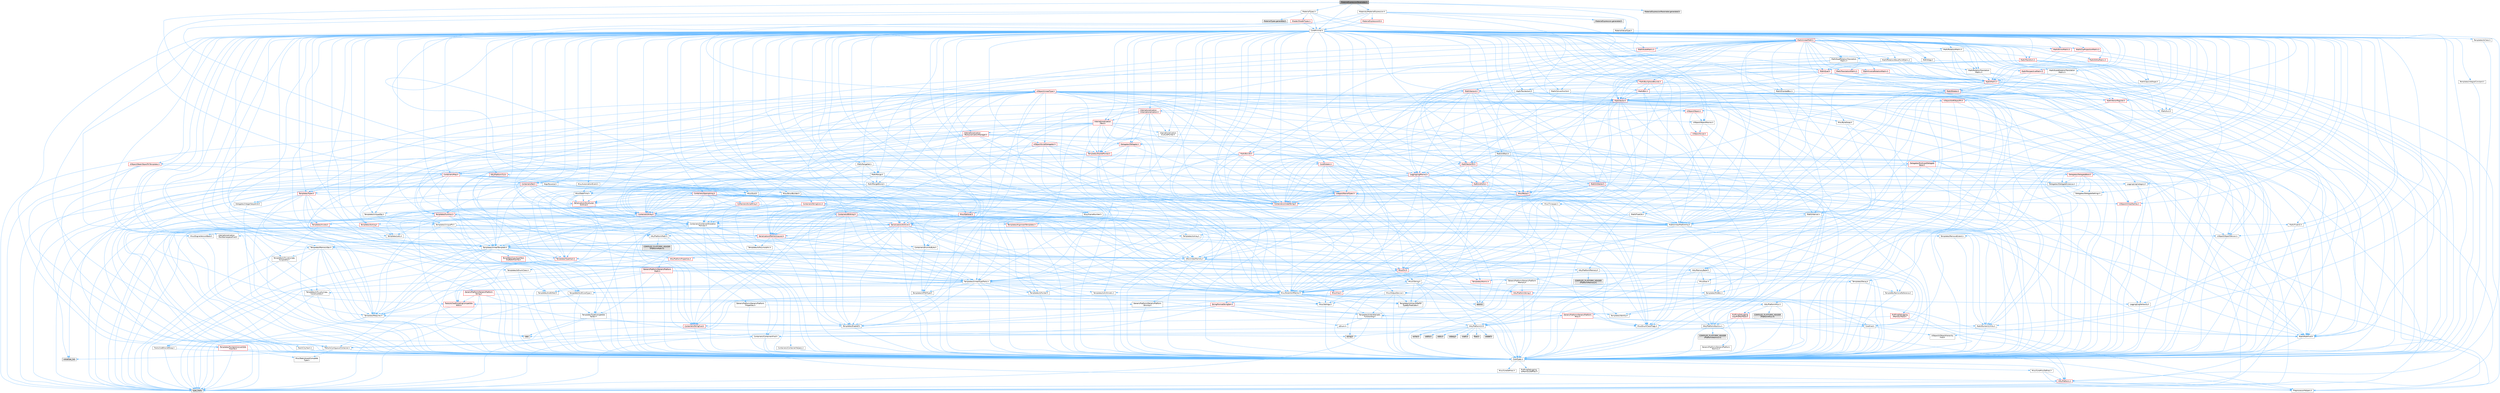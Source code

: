 digraph "MaterialExpressionParameter.h"
{
 // INTERACTIVE_SVG=YES
 // LATEX_PDF_SIZE
  bgcolor="transparent";
  edge [fontname=Helvetica,fontsize=10,labelfontname=Helvetica,labelfontsize=10];
  node [fontname=Helvetica,fontsize=10,shape=box,height=0.2,width=0.4];
  Node1 [id="Node000001",label="MaterialExpressionParameter.h",height=0.2,width=0.4,color="gray40", fillcolor="grey60", style="filled", fontcolor="black",tooltip=" "];
  Node1 -> Node2 [id="edge1_Node000001_Node000002",color="steelblue1",style="solid",tooltip=" "];
  Node2 [id="Node000002",label="CoreMinimal.h",height=0.2,width=0.4,color="grey40", fillcolor="white", style="filled",URL="$d7/d67/CoreMinimal_8h.html",tooltip=" "];
  Node2 -> Node3 [id="edge2_Node000002_Node000003",color="steelblue1",style="solid",tooltip=" "];
  Node3 [id="Node000003",label="CoreTypes.h",height=0.2,width=0.4,color="grey40", fillcolor="white", style="filled",URL="$dc/dec/CoreTypes_8h.html",tooltip=" "];
  Node3 -> Node4 [id="edge3_Node000003_Node000004",color="steelblue1",style="solid",tooltip=" "];
  Node4 [id="Node000004",label="HAL/Platform.h",height=0.2,width=0.4,color="red", fillcolor="#FFF0F0", style="filled",URL="$d9/dd0/Platform_8h.html",tooltip=" "];
  Node4 -> Node7 [id="edge4_Node000004_Node000007",color="steelblue1",style="solid",tooltip=" "];
  Node7 [id="Node000007",label="type_traits",height=0.2,width=0.4,color="grey60", fillcolor="#E0E0E0", style="filled",tooltip=" "];
  Node4 -> Node8 [id="edge5_Node000004_Node000008",color="steelblue1",style="solid",tooltip=" "];
  Node8 [id="Node000008",label="PreprocessorHelpers.h",height=0.2,width=0.4,color="grey40", fillcolor="white", style="filled",URL="$db/ddb/PreprocessorHelpers_8h.html",tooltip=" "];
  Node3 -> Node14 [id="edge6_Node000003_Node000014",color="steelblue1",style="solid",tooltip=" "];
  Node14 [id="Node000014",label="ProfilingDebugging\l/UMemoryDefines.h",height=0.2,width=0.4,color="grey40", fillcolor="white", style="filled",URL="$d2/da2/UMemoryDefines_8h.html",tooltip=" "];
  Node3 -> Node15 [id="edge7_Node000003_Node000015",color="steelblue1",style="solid",tooltip=" "];
  Node15 [id="Node000015",label="Misc/CoreMiscDefines.h",height=0.2,width=0.4,color="grey40", fillcolor="white", style="filled",URL="$da/d38/CoreMiscDefines_8h.html",tooltip=" "];
  Node15 -> Node4 [id="edge8_Node000015_Node000004",color="steelblue1",style="solid",tooltip=" "];
  Node15 -> Node8 [id="edge9_Node000015_Node000008",color="steelblue1",style="solid",tooltip=" "];
  Node3 -> Node16 [id="edge10_Node000003_Node000016",color="steelblue1",style="solid",tooltip=" "];
  Node16 [id="Node000016",label="Misc/CoreDefines.h",height=0.2,width=0.4,color="grey40", fillcolor="white", style="filled",URL="$d3/dd2/CoreDefines_8h.html",tooltip=" "];
  Node2 -> Node17 [id="edge11_Node000002_Node000017",color="steelblue1",style="solid",tooltip=" "];
  Node17 [id="Node000017",label="CoreFwd.h",height=0.2,width=0.4,color="grey40", fillcolor="white", style="filled",URL="$d1/d1e/CoreFwd_8h.html",tooltip=" "];
  Node17 -> Node3 [id="edge12_Node000017_Node000003",color="steelblue1",style="solid",tooltip=" "];
  Node17 -> Node18 [id="edge13_Node000017_Node000018",color="steelblue1",style="solid",tooltip=" "];
  Node18 [id="Node000018",label="Containers/ContainersFwd.h",height=0.2,width=0.4,color="grey40", fillcolor="white", style="filled",URL="$d4/d0a/ContainersFwd_8h.html",tooltip=" "];
  Node18 -> Node4 [id="edge14_Node000018_Node000004",color="steelblue1",style="solid",tooltip=" "];
  Node18 -> Node3 [id="edge15_Node000018_Node000003",color="steelblue1",style="solid",tooltip=" "];
  Node18 -> Node19 [id="edge16_Node000018_Node000019",color="steelblue1",style="solid",tooltip=" "];
  Node19 [id="Node000019",label="Traits/IsContiguousContainer.h",height=0.2,width=0.4,color="grey40", fillcolor="white", style="filled",URL="$d5/d3c/IsContiguousContainer_8h.html",tooltip=" "];
  Node19 -> Node3 [id="edge17_Node000019_Node000003",color="steelblue1",style="solid",tooltip=" "];
  Node19 -> Node20 [id="edge18_Node000019_Node000020",color="steelblue1",style="solid",tooltip=" "];
  Node20 [id="Node000020",label="Misc/StaticAssertComplete\lType.h",height=0.2,width=0.4,color="grey40", fillcolor="white", style="filled",URL="$d5/d4e/StaticAssertCompleteType_8h.html",tooltip=" "];
  Node19 -> Node21 [id="edge19_Node000019_Node000021",color="steelblue1",style="solid",tooltip=" "];
  Node21 [id="Node000021",label="initializer_list",height=0.2,width=0.4,color="grey60", fillcolor="#E0E0E0", style="filled",tooltip=" "];
  Node17 -> Node22 [id="edge20_Node000017_Node000022",color="steelblue1",style="solid",tooltip=" "];
  Node22 [id="Node000022",label="Math/MathFwd.h",height=0.2,width=0.4,color="grey40", fillcolor="white", style="filled",URL="$d2/d10/MathFwd_8h.html",tooltip=" "];
  Node22 -> Node4 [id="edge21_Node000022_Node000004",color="steelblue1",style="solid",tooltip=" "];
  Node17 -> Node23 [id="edge22_Node000017_Node000023",color="steelblue1",style="solid",tooltip=" "];
  Node23 [id="Node000023",label="UObject/UObjectHierarchy\lFwd.h",height=0.2,width=0.4,color="grey40", fillcolor="white", style="filled",URL="$d3/d13/UObjectHierarchyFwd_8h.html",tooltip=" "];
  Node2 -> Node23 [id="edge23_Node000002_Node000023",color="steelblue1",style="solid",tooltip=" "];
  Node2 -> Node18 [id="edge24_Node000002_Node000018",color="steelblue1",style="solid",tooltip=" "];
  Node2 -> Node24 [id="edge25_Node000002_Node000024",color="steelblue1",style="solid",tooltip=" "];
  Node24 [id="Node000024",label="Misc/VarArgs.h",height=0.2,width=0.4,color="grey40", fillcolor="white", style="filled",URL="$d5/d6f/VarArgs_8h.html",tooltip=" "];
  Node24 -> Node3 [id="edge26_Node000024_Node000003",color="steelblue1",style="solid",tooltip=" "];
  Node2 -> Node25 [id="edge27_Node000002_Node000025",color="steelblue1",style="solid",tooltip=" "];
  Node25 [id="Node000025",label="Logging/LogVerbosity.h",height=0.2,width=0.4,color="grey40", fillcolor="white", style="filled",URL="$d2/d8f/LogVerbosity_8h.html",tooltip=" "];
  Node25 -> Node3 [id="edge28_Node000025_Node000003",color="steelblue1",style="solid",tooltip=" "];
  Node2 -> Node26 [id="edge29_Node000002_Node000026",color="steelblue1",style="solid",tooltip=" "];
  Node26 [id="Node000026",label="Misc/OutputDevice.h",height=0.2,width=0.4,color="grey40", fillcolor="white", style="filled",URL="$d7/d32/OutputDevice_8h.html",tooltip=" "];
  Node26 -> Node17 [id="edge30_Node000026_Node000017",color="steelblue1",style="solid",tooltip=" "];
  Node26 -> Node3 [id="edge31_Node000026_Node000003",color="steelblue1",style="solid",tooltip=" "];
  Node26 -> Node25 [id="edge32_Node000026_Node000025",color="steelblue1",style="solid",tooltip=" "];
  Node26 -> Node24 [id="edge33_Node000026_Node000024",color="steelblue1",style="solid",tooltip=" "];
  Node26 -> Node27 [id="edge34_Node000026_Node000027",color="steelblue1",style="solid",tooltip=" "];
  Node27 [id="Node000027",label="Templates/IsArrayOrRefOf\lTypeByPredicate.h",height=0.2,width=0.4,color="grey40", fillcolor="white", style="filled",URL="$d6/da1/IsArrayOrRefOfTypeByPredicate_8h.html",tooltip=" "];
  Node27 -> Node3 [id="edge35_Node000027_Node000003",color="steelblue1",style="solid",tooltip=" "];
  Node26 -> Node28 [id="edge36_Node000026_Node000028",color="steelblue1",style="solid",tooltip=" "];
  Node28 [id="Node000028",label="Templates/IsValidVariadic\lFunctionArg.h",height=0.2,width=0.4,color="grey40", fillcolor="white", style="filled",URL="$d0/dc8/IsValidVariadicFunctionArg_8h.html",tooltip=" "];
  Node28 -> Node3 [id="edge37_Node000028_Node000003",color="steelblue1",style="solid",tooltip=" "];
  Node28 -> Node29 [id="edge38_Node000028_Node000029",color="steelblue1",style="solid",tooltip=" "];
  Node29 [id="Node000029",label="IsEnum.h",height=0.2,width=0.4,color="grey40", fillcolor="white", style="filled",URL="$d4/de5/IsEnum_8h.html",tooltip=" "];
  Node28 -> Node7 [id="edge39_Node000028_Node000007",color="steelblue1",style="solid",tooltip=" "];
  Node26 -> Node30 [id="edge40_Node000026_Node000030",color="steelblue1",style="solid",tooltip=" "];
  Node30 [id="Node000030",label="Traits/IsCharEncodingCompatible\lWith.h",height=0.2,width=0.4,color="red", fillcolor="#FFF0F0", style="filled",URL="$df/dd1/IsCharEncodingCompatibleWith_8h.html",tooltip=" "];
  Node30 -> Node7 [id="edge41_Node000030_Node000007",color="steelblue1",style="solid",tooltip=" "];
  Node2 -> Node32 [id="edge42_Node000002_Node000032",color="steelblue1",style="solid",tooltip=" "];
  Node32 [id="Node000032",label="HAL/PlatformCrt.h",height=0.2,width=0.4,color="grey40", fillcolor="white", style="filled",URL="$d8/d75/PlatformCrt_8h.html",tooltip=" "];
  Node32 -> Node33 [id="edge43_Node000032_Node000033",color="steelblue1",style="solid",tooltip=" "];
  Node33 [id="Node000033",label="new",height=0.2,width=0.4,color="grey60", fillcolor="#E0E0E0", style="filled",tooltip=" "];
  Node32 -> Node34 [id="edge44_Node000032_Node000034",color="steelblue1",style="solid",tooltip=" "];
  Node34 [id="Node000034",label="wchar.h",height=0.2,width=0.4,color="grey60", fillcolor="#E0E0E0", style="filled",tooltip=" "];
  Node32 -> Node35 [id="edge45_Node000032_Node000035",color="steelblue1",style="solid",tooltip=" "];
  Node35 [id="Node000035",label="stddef.h",height=0.2,width=0.4,color="grey60", fillcolor="#E0E0E0", style="filled",tooltip=" "];
  Node32 -> Node36 [id="edge46_Node000032_Node000036",color="steelblue1",style="solid",tooltip=" "];
  Node36 [id="Node000036",label="stdlib.h",height=0.2,width=0.4,color="grey60", fillcolor="#E0E0E0", style="filled",tooltip=" "];
  Node32 -> Node37 [id="edge47_Node000032_Node000037",color="steelblue1",style="solid",tooltip=" "];
  Node37 [id="Node000037",label="stdio.h",height=0.2,width=0.4,color="grey60", fillcolor="#E0E0E0", style="filled",tooltip=" "];
  Node32 -> Node38 [id="edge48_Node000032_Node000038",color="steelblue1",style="solid",tooltip=" "];
  Node38 [id="Node000038",label="stdarg.h",height=0.2,width=0.4,color="grey60", fillcolor="#E0E0E0", style="filled",tooltip=" "];
  Node32 -> Node39 [id="edge49_Node000032_Node000039",color="steelblue1",style="solid",tooltip=" "];
  Node39 [id="Node000039",label="math.h",height=0.2,width=0.4,color="grey60", fillcolor="#E0E0E0", style="filled",tooltip=" "];
  Node32 -> Node40 [id="edge50_Node000032_Node000040",color="steelblue1",style="solid",tooltip=" "];
  Node40 [id="Node000040",label="float.h",height=0.2,width=0.4,color="grey60", fillcolor="#E0E0E0", style="filled",tooltip=" "];
  Node32 -> Node41 [id="edge51_Node000032_Node000041",color="steelblue1",style="solid",tooltip=" "];
  Node41 [id="Node000041",label="string.h",height=0.2,width=0.4,color="grey60", fillcolor="#E0E0E0", style="filled",tooltip=" "];
  Node2 -> Node42 [id="edge52_Node000002_Node000042",color="steelblue1",style="solid",tooltip=" "];
  Node42 [id="Node000042",label="HAL/PlatformMisc.h",height=0.2,width=0.4,color="grey40", fillcolor="white", style="filled",URL="$d0/df5/PlatformMisc_8h.html",tooltip=" "];
  Node42 -> Node3 [id="edge53_Node000042_Node000003",color="steelblue1",style="solid",tooltip=" "];
  Node42 -> Node43 [id="edge54_Node000042_Node000043",color="steelblue1",style="solid",tooltip=" "];
  Node43 [id="Node000043",label="GenericPlatform/GenericPlatform\lMisc.h",height=0.2,width=0.4,color="red", fillcolor="#FFF0F0", style="filled",URL="$db/d9a/GenericPlatformMisc_8h.html",tooltip=" "];
  Node43 -> Node44 [id="edge55_Node000043_Node000044",color="steelblue1",style="solid",tooltip=" "];
  Node44 [id="Node000044",label="Containers/StringFwd.h",height=0.2,width=0.4,color="red", fillcolor="#FFF0F0", style="filled",URL="$df/d37/StringFwd_8h.html",tooltip=" "];
  Node44 -> Node3 [id="edge56_Node000044_Node000003",color="steelblue1",style="solid",tooltip=" "];
  Node44 -> Node19 [id="edge57_Node000044_Node000019",color="steelblue1",style="solid",tooltip=" "];
  Node43 -> Node17 [id="edge58_Node000043_Node000017",color="steelblue1",style="solid",tooltip=" "];
  Node43 -> Node3 [id="edge59_Node000043_Node000003",color="steelblue1",style="solid",tooltip=" "];
  Node43 -> Node32 [id="edge60_Node000043_Node000032",color="steelblue1",style="solid",tooltip=" "];
  Node43 -> Node47 [id="edge61_Node000043_Node000047",color="steelblue1",style="solid",tooltip=" "];
  Node47 [id="Node000047",label="Math/NumericLimits.h",height=0.2,width=0.4,color="grey40", fillcolor="white", style="filled",URL="$df/d1b/NumericLimits_8h.html",tooltip=" "];
  Node47 -> Node3 [id="edge62_Node000047_Node000003",color="steelblue1",style="solid",tooltip=" "];
  Node43 -> Node49 [id="edge63_Node000043_Node000049",color="steelblue1",style="solid",tooltip=" "];
  Node49 [id="Node000049",label="Misc/EnumClassFlags.h",height=0.2,width=0.4,color="grey40", fillcolor="white", style="filled",URL="$d8/de7/EnumClassFlags_8h.html",tooltip=" "];
  Node42 -> Node52 [id="edge64_Node000042_Node000052",color="steelblue1",style="solid",tooltip=" "];
  Node52 [id="Node000052",label="COMPILED_PLATFORM_HEADER\l(PlatformMisc.h)",height=0.2,width=0.4,color="grey60", fillcolor="#E0E0E0", style="filled",tooltip=" "];
  Node42 -> Node53 [id="edge65_Node000042_Node000053",color="steelblue1",style="solid",tooltip=" "];
  Node53 [id="Node000053",label="ProfilingDebugging\l/CpuProfilerTrace.h",height=0.2,width=0.4,color="red", fillcolor="#FFF0F0", style="filled",URL="$da/dcb/CpuProfilerTrace_8h.html",tooltip=" "];
  Node53 -> Node3 [id="edge66_Node000053_Node000003",color="steelblue1",style="solid",tooltip=" "];
  Node53 -> Node18 [id="edge67_Node000053_Node000018",color="steelblue1",style="solid",tooltip=" "];
  Node53 -> Node54 [id="edge68_Node000053_Node000054",color="steelblue1",style="solid",tooltip=" "];
  Node54 [id="Node000054",label="HAL/PlatformAtomics.h",height=0.2,width=0.4,color="grey40", fillcolor="white", style="filled",URL="$d3/d36/PlatformAtomics_8h.html",tooltip=" "];
  Node54 -> Node3 [id="edge69_Node000054_Node000003",color="steelblue1",style="solid",tooltip=" "];
  Node54 -> Node55 [id="edge70_Node000054_Node000055",color="steelblue1",style="solid",tooltip=" "];
  Node55 [id="Node000055",label="GenericPlatform/GenericPlatform\lAtomics.h",height=0.2,width=0.4,color="grey40", fillcolor="white", style="filled",URL="$da/d72/GenericPlatformAtomics_8h.html",tooltip=" "];
  Node55 -> Node3 [id="edge71_Node000055_Node000003",color="steelblue1",style="solid",tooltip=" "];
  Node54 -> Node56 [id="edge72_Node000054_Node000056",color="steelblue1",style="solid",tooltip=" "];
  Node56 [id="Node000056",label="COMPILED_PLATFORM_HEADER\l(PlatformAtomics.h)",height=0.2,width=0.4,color="grey60", fillcolor="#E0E0E0", style="filled",tooltip=" "];
  Node53 -> Node8 [id="edge73_Node000053_Node000008",color="steelblue1",style="solid",tooltip=" "];
  Node2 -> Node61 [id="edge74_Node000002_Node000061",color="steelblue1",style="solid",tooltip=" "];
  Node61 [id="Node000061",label="Misc/AssertionMacros.h",height=0.2,width=0.4,color="grey40", fillcolor="white", style="filled",URL="$d0/dfa/AssertionMacros_8h.html",tooltip=" "];
  Node61 -> Node3 [id="edge75_Node000061_Node000003",color="steelblue1",style="solid",tooltip=" "];
  Node61 -> Node4 [id="edge76_Node000061_Node000004",color="steelblue1",style="solid",tooltip=" "];
  Node61 -> Node42 [id="edge77_Node000061_Node000042",color="steelblue1",style="solid",tooltip=" "];
  Node61 -> Node8 [id="edge78_Node000061_Node000008",color="steelblue1",style="solid",tooltip=" "];
  Node61 -> Node62 [id="edge79_Node000061_Node000062",color="steelblue1",style="solid",tooltip=" "];
  Node62 [id="Node000062",label="Templates/EnableIf.h",height=0.2,width=0.4,color="grey40", fillcolor="white", style="filled",URL="$d7/d60/EnableIf_8h.html",tooltip=" "];
  Node62 -> Node3 [id="edge80_Node000062_Node000003",color="steelblue1",style="solid",tooltip=" "];
  Node61 -> Node27 [id="edge81_Node000061_Node000027",color="steelblue1",style="solid",tooltip=" "];
  Node61 -> Node28 [id="edge82_Node000061_Node000028",color="steelblue1",style="solid",tooltip=" "];
  Node61 -> Node30 [id="edge83_Node000061_Node000030",color="steelblue1",style="solid",tooltip=" "];
  Node61 -> Node24 [id="edge84_Node000061_Node000024",color="steelblue1",style="solid",tooltip=" "];
  Node61 -> Node63 [id="edge85_Node000061_Node000063",color="steelblue1",style="solid",tooltip=" "];
  Node63 [id="Node000063",label="String/FormatStringSan.h",height=0.2,width=0.4,color="red", fillcolor="#FFF0F0", style="filled",URL="$d3/d8b/FormatStringSan_8h.html",tooltip=" "];
  Node63 -> Node7 [id="edge86_Node000063_Node000007",color="steelblue1",style="solid",tooltip=" "];
  Node63 -> Node3 [id="edge87_Node000063_Node000003",color="steelblue1",style="solid",tooltip=" "];
  Node63 -> Node64 [id="edge88_Node000063_Node000064",color="steelblue1",style="solid",tooltip=" "];
  Node64 [id="Node000064",label="Templates/Requires.h",height=0.2,width=0.4,color="grey40", fillcolor="white", style="filled",URL="$dc/d96/Requires_8h.html",tooltip=" "];
  Node64 -> Node62 [id="edge89_Node000064_Node000062",color="steelblue1",style="solid",tooltip=" "];
  Node64 -> Node7 [id="edge90_Node000064_Node000007",color="steelblue1",style="solid",tooltip=" "];
  Node63 -> Node65 [id="edge91_Node000063_Node000065",color="steelblue1",style="solid",tooltip=" "];
  Node65 [id="Node000065",label="Templates/Identity.h",height=0.2,width=0.4,color="grey40", fillcolor="white", style="filled",URL="$d0/dd5/Identity_8h.html",tooltip=" "];
  Node63 -> Node28 [id="edge92_Node000063_Node000028",color="steelblue1",style="solid",tooltip=" "];
  Node63 -> Node18 [id="edge93_Node000063_Node000018",color="steelblue1",style="solid",tooltip=" "];
  Node61 -> Node69 [id="edge94_Node000061_Node000069",color="steelblue1",style="solid",tooltip=" "];
  Node69 [id="Node000069",label="atomic",height=0.2,width=0.4,color="grey60", fillcolor="#E0E0E0", style="filled",tooltip=" "];
  Node2 -> Node70 [id="edge95_Node000002_Node000070",color="steelblue1",style="solid",tooltip=" "];
  Node70 [id="Node000070",label="Templates/IsPointer.h",height=0.2,width=0.4,color="grey40", fillcolor="white", style="filled",URL="$d7/d05/IsPointer_8h.html",tooltip=" "];
  Node70 -> Node3 [id="edge96_Node000070_Node000003",color="steelblue1",style="solid",tooltip=" "];
  Node2 -> Node71 [id="edge97_Node000002_Node000071",color="steelblue1",style="solid",tooltip=" "];
  Node71 [id="Node000071",label="HAL/PlatformMemory.h",height=0.2,width=0.4,color="grey40", fillcolor="white", style="filled",URL="$de/d68/PlatformMemory_8h.html",tooltip=" "];
  Node71 -> Node3 [id="edge98_Node000071_Node000003",color="steelblue1",style="solid",tooltip=" "];
  Node71 -> Node72 [id="edge99_Node000071_Node000072",color="steelblue1",style="solid",tooltip=" "];
  Node72 [id="Node000072",label="GenericPlatform/GenericPlatform\lMemory.h",height=0.2,width=0.4,color="grey40", fillcolor="white", style="filled",URL="$dd/d22/GenericPlatformMemory_8h.html",tooltip=" "];
  Node72 -> Node17 [id="edge100_Node000072_Node000017",color="steelblue1",style="solid",tooltip=" "];
  Node72 -> Node3 [id="edge101_Node000072_Node000003",color="steelblue1",style="solid",tooltip=" "];
  Node72 -> Node73 [id="edge102_Node000072_Node000073",color="steelblue1",style="solid",tooltip=" "];
  Node73 [id="Node000073",label="HAL/PlatformString.h",height=0.2,width=0.4,color="red", fillcolor="#FFF0F0", style="filled",URL="$db/db5/PlatformString_8h.html",tooltip=" "];
  Node73 -> Node3 [id="edge103_Node000073_Node000003",color="steelblue1",style="solid",tooltip=" "];
  Node72 -> Node41 [id="edge104_Node000072_Node000041",color="steelblue1",style="solid",tooltip=" "];
  Node72 -> Node34 [id="edge105_Node000072_Node000034",color="steelblue1",style="solid",tooltip=" "];
  Node71 -> Node75 [id="edge106_Node000071_Node000075",color="steelblue1",style="solid",tooltip=" "];
  Node75 [id="Node000075",label="COMPILED_PLATFORM_HEADER\l(PlatformMemory.h)",height=0.2,width=0.4,color="grey60", fillcolor="#E0E0E0", style="filled",tooltip=" "];
  Node2 -> Node54 [id="edge107_Node000002_Node000054",color="steelblue1",style="solid",tooltip=" "];
  Node2 -> Node76 [id="edge108_Node000002_Node000076",color="steelblue1",style="solid",tooltip=" "];
  Node76 [id="Node000076",label="Misc/Exec.h",height=0.2,width=0.4,color="grey40", fillcolor="white", style="filled",URL="$de/ddb/Exec_8h.html",tooltip=" "];
  Node76 -> Node3 [id="edge109_Node000076_Node000003",color="steelblue1",style="solid",tooltip=" "];
  Node76 -> Node61 [id="edge110_Node000076_Node000061",color="steelblue1",style="solid",tooltip=" "];
  Node2 -> Node77 [id="edge111_Node000002_Node000077",color="steelblue1",style="solid",tooltip=" "];
  Node77 [id="Node000077",label="HAL/MemoryBase.h",height=0.2,width=0.4,color="grey40", fillcolor="white", style="filled",URL="$d6/d9f/MemoryBase_8h.html",tooltip=" "];
  Node77 -> Node3 [id="edge112_Node000077_Node000003",color="steelblue1",style="solid",tooltip=" "];
  Node77 -> Node54 [id="edge113_Node000077_Node000054",color="steelblue1",style="solid",tooltip=" "];
  Node77 -> Node32 [id="edge114_Node000077_Node000032",color="steelblue1",style="solid",tooltip=" "];
  Node77 -> Node76 [id="edge115_Node000077_Node000076",color="steelblue1",style="solid",tooltip=" "];
  Node77 -> Node26 [id="edge116_Node000077_Node000026",color="steelblue1",style="solid",tooltip=" "];
  Node77 -> Node78 [id="edge117_Node000077_Node000078",color="steelblue1",style="solid",tooltip=" "];
  Node78 [id="Node000078",label="Templates/Atomic.h",height=0.2,width=0.4,color="red", fillcolor="#FFF0F0", style="filled",URL="$d3/d91/Atomic_8h.html",tooltip=" "];
  Node78 -> Node69 [id="edge118_Node000078_Node000069",color="steelblue1",style="solid",tooltip=" "];
  Node2 -> Node87 [id="edge119_Node000002_Node000087",color="steelblue1",style="solid",tooltip=" "];
  Node87 [id="Node000087",label="HAL/UnrealMemory.h",height=0.2,width=0.4,color="grey40", fillcolor="white", style="filled",URL="$d9/d96/UnrealMemory_8h.html",tooltip=" "];
  Node87 -> Node3 [id="edge120_Node000087_Node000003",color="steelblue1",style="solid",tooltip=" "];
  Node87 -> Node72 [id="edge121_Node000087_Node000072",color="steelblue1",style="solid",tooltip=" "];
  Node87 -> Node77 [id="edge122_Node000087_Node000077",color="steelblue1",style="solid",tooltip=" "];
  Node87 -> Node71 [id="edge123_Node000087_Node000071",color="steelblue1",style="solid",tooltip=" "];
  Node87 -> Node88 [id="edge124_Node000087_Node000088",color="steelblue1",style="solid",tooltip=" "];
  Node88 [id="Node000088",label="ProfilingDebugging\l/MemoryTrace.h",height=0.2,width=0.4,color="red", fillcolor="#FFF0F0", style="filled",URL="$da/dd7/MemoryTrace_8h.html",tooltip=" "];
  Node88 -> Node4 [id="edge125_Node000088_Node000004",color="steelblue1",style="solid",tooltip=" "];
  Node88 -> Node49 [id="edge126_Node000088_Node000049",color="steelblue1",style="solid",tooltip=" "];
  Node87 -> Node70 [id="edge127_Node000087_Node000070",color="steelblue1",style="solid",tooltip=" "];
  Node2 -> Node89 [id="edge128_Node000002_Node000089",color="steelblue1",style="solid",tooltip=" "];
  Node89 [id="Node000089",label="Templates/IsArithmetic.h",height=0.2,width=0.4,color="grey40", fillcolor="white", style="filled",URL="$d2/d5d/IsArithmetic_8h.html",tooltip=" "];
  Node89 -> Node3 [id="edge129_Node000089_Node000003",color="steelblue1",style="solid",tooltip=" "];
  Node2 -> Node83 [id="edge130_Node000002_Node000083",color="steelblue1",style="solid",tooltip=" "];
  Node83 [id="Node000083",label="Templates/AndOrNot.h",height=0.2,width=0.4,color="grey40", fillcolor="white", style="filled",URL="$db/d0a/AndOrNot_8h.html",tooltip=" "];
  Node83 -> Node3 [id="edge131_Node000083_Node000003",color="steelblue1",style="solid",tooltip=" "];
  Node2 -> Node90 [id="edge132_Node000002_Node000090",color="steelblue1",style="solid",tooltip=" "];
  Node90 [id="Node000090",label="Templates/IsPODType.h",height=0.2,width=0.4,color="grey40", fillcolor="white", style="filled",URL="$d7/db1/IsPODType_8h.html",tooltip=" "];
  Node90 -> Node3 [id="edge133_Node000090_Node000003",color="steelblue1",style="solid",tooltip=" "];
  Node2 -> Node91 [id="edge134_Node000002_Node000091",color="steelblue1",style="solid",tooltip=" "];
  Node91 [id="Node000091",label="Templates/IsUECoreType.h",height=0.2,width=0.4,color="grey40", fillcolor="white", style="filled",URL="$d1/db8/IsUECoreType_8h.html",tooltip=" "];
  Node91 -> Node3 [id="edge135_Node000091_Node000003",color="steelblue1",style="solid",tooltip=" "];
  Node91 -> Node7 [id="edge136_Node000091_Node000007",color="steelblue1",style="solid",tooltip=" "];
  Node2 -> Node84 [id="edge137_Node000002_Node000084",color="steelblue1",style="solid",tooltip=" "];
  Node84 [id="Node000084",label="Templates/IsTriviallyCopy\lConstructible.h",height=0.2,width=0.4,color="grey40", fillcolor="white", style="filled",URL="$d3/d78/IsTriviallyCopyConstructible_8h.html",tooltip=" "];
  Node84 -> Node3 [id="edge138_Node000084_Node000003",color="steelblue1",style="solid",tooltip=" "];
  Node84 -> Node7 [id="edge139_Node000084_Node000007",color="steelblue1",style="solid",tooltip=" "];
  Node2 -> Node92 [id="edge140_Node000002_Node000092",color="steelblue1",style="solid",tooltip=" "];
  Node92 [id="Node000092",label="Templates/UnrealTypeTraits.h",height=0.2,width=0.4,color="grey40", fillcolor="white", style="filled",URL="$d2/d2d/UnrealTypeTraits_8h.html",tooltip=" "];
  Node92 -> Node3 [id="edge141_Node000092_Node000003",color="steelblue1",style="solid",tooltip=" "];
  Node92 -> Node70 [id="edge142_Node000092_Node000070",color="steelblue1",style="solid",tooltip=" "];
  Node92 -> Node61 [id="edge143_Node000092_Node000061",color="steelblue1",style="solid",tooltip=" "];
  Node92 -> Node83 [id="edge144_Node000092_Node000083",color="steelblue1",style="solid",tooltip=" "];
  Node92 -> Node62 [id="edge145_Node000092_Node000062",color="steelblue1",style="solid",tooltip=" "];
  Node92 -> Node89 [id="edge146_Node000092_Node000089",color="steelblue1",style="solid",tooltip=" "];
  Node92 -> Node29 [id="edge147_Node000092_Node000029",color="steelblue1",style="solid",tooltip=" "];
  Node92 -> Node93 [id="edge148_Node000092_Node000093",color="steelblue1",style="solid",tooltip=" "];
  Node93 [id="Node000093",label="Templates/Models.h",height=0.2,width=0.4,color="grey40", fillcolor="white", style="filled",URL="$d3/d0c/Models_8h.html",tooltip=" "];
  Node93 -> Node65 [id="edge149_Node000093_Node000065",color="steelblue1",style="solid",tooltip=" "];
  Node92 -> Node90 [id="edge150_Node000092_Node000090",color="steelblue1",style="solid",tooltip=" "];
  Node92 -> Node91 [id="edge151_Node000092_Node000091",color="steelblue1",style="solid",tooltip=" "];
  Node92 -> Node84 [id="edge152_Node000092_Node000084",color="steelblue1",style="solid",tooltip=" "];
  Node2 -> Node62 [id="edge153_Node000002_Node000062",color="steelblue1",style="solid",tooltip=" "];
  Node2 -> Node94 [id="edge154_Node000002_Node000094",color="steelblue1",style="solid",tooltip=" "];
  Node94 [id="Node000094",label="Templates/RemoveReference.h",height=0.2,width=0.4,color="grey40", fillcolor="white", style="filled",URL="$da/dbe/RemoveReference_8h.html",tooltip=" "];
  Node94 -> Node3 [id="edge155_Node000094_Node000003",color="steelblue1",style="solid",tooltip=" "];
  Node2 -> Node95 [id="edge156_Node000002_Node000095",color="steelblue1",style="solid",tooltip=" "];
  Node95 [id="Node000095",label="Templates/IntegralConstant.h",height=0.2,width=0.4,color="grey40", fillcolor="white", style="filled",URL="$db/d1b/IntegralConstant_8h.html",tooltip=" "];
  Node95 -> Node3 [id="edge157_Node000095_Node000003",color="steelblue1",style="solid",tooltip=" "];
  Node2 -> Node96 [id="edge158_Node000002_Node000096",color="steelblue1",style="solid",tooltip=" "];
  Node96 [id="Node000096",label="Templates/IsClass.h",height=0.2,width=0.4,color="grey40", fillcolor="white", style="filled",URL="$db/dcb/IsClass_8h.html",tooltip=" "];
  Node96 -> Node3 [id="edge159_Node000096_Node000003",color="steelblue1",style="solid",tooltip=" "];
  Node2 -> Node97 [id="edge160_Node000002_Node000097",color="steelblue1",style="solid",tooltip=" "];
  Node97 [id="Node000097",label="Templates/TypeCompatible\lBytes.h",height=0.2,width=0.4,color="grey40", fillcolor="white", style="filled",URL="$df/d0a/TypeCompatibleBytes_8h.html",tooltip=" "];
  Node97 -> Node3 [id="edge161_Node000097_Node000003",color="steelblue1",style="solid",tooltip=" "];
  Node97 -> Node41 [id="edge162_Node000097_Node000041",color="steelblue1",style="solid",tooltip=" "];
  Node97 -> Node33 [id="edge163_Node000097_Node000033",color="steelblue1",style="solid",tooltip=" "];
  Node97 -> Node7 [id="edge164_Node000097_Node000007",color="steelblue1",style="solid",tooltip=" "];
  Node2 -> Node19 [id="edge165_Node000002_Node000019",color="steelblue1",style="solid",tooltip=" "];
  Node2 -> Node98 [id="edge166_Node000002_Node000098",color="steelblue1",style="solid",tooltip=" "];
  Node98 [id="Node000098",label="Templates/UnrealTemplate.h",height=0.2,width=0.4,color="grey40", fillcolor="white", style="filled",URL="$d4/d24/UnrealTemplate_8h.html",tooltip=" "];
  Node98 -> Node3 [id="edge167_Node000098_Node000003",color="steelblue1",style="solid",tooltip=" "];
  Node98 -> Node70 [id="edge168_Node000098_Node000070",color="steelblue1",style="solid",tooltip=" "];
  Node98 -> Node87 [id="edge169_Node000098_Node000087",color="steelblue1",style="solid",tooltip=" "];
  Node98 -> Node99 [id="edge170_Node000098_Node000099",color="steelblue1",style="solid",tooltip=" "];
  Node99 [id="Node000099",label="Templates/CopyQualifiers\lAndRefsFromTo.h",height=0.2,width=0.4,color="red", fillcolor="#FFF0F0", style="filled",URL="$d3/db3/CopyQualifiersAndRefsFromTo_8h.html",tooltip=" "];
  Node98 -> Node92 [id="edge171_Node000098_Node000092",color="steelblue1",style="solid",tooltip=" "];
  Node98 -> Node94 [id="edge172_Node000098_Node000094",color="steelblue1",style="solid",tooltip=" "];
  Node98 -> Node64 [id="edge173_Node000098_Node000064",color="steelblue1",style="solid",tooltip=" "];
  Node98 -> Node97 [id="edge174_Node000098_Node000097",color="steelblue1",style="solid",tooltip=" "];
  Node98 -> Node65 [id="edge175_Node000098_Node000065",color="steelblue1",style="solid",tooltip=" "];
  Node98 -> Node19 [id="edge176_Node000098_Node000019",color="steelblue1",style="solid",tooltip=" "];
  Node98 -> Node101 [id="edge177_Node000098_Node000101",color="steelblue1",style="solid",tooltip=" "];
  Node101 [id="Node000101",label="Traits/UseBitwiseSwap.h",height=0.2,width=0.4,color="grey40", fillcolor="white", style="filled",URL="$db/df3/UseBitwiseSwap_8h.html",tooltip=" "];
  Node101 -> Node3 [id="edge178_Node000101_Node000003",color="steelblue1",style="solid",tooltip=" "];
  Node101 -> Node7 [id="edge179_Node000101_Node000007",color="steelblue1",style="solid",tooltip=" "];
  Node98 -> Node7 [id="edge180_Node000098_Node000007",color="steelblue1",style="solid",tooltip=" "];
  Node2 -> Node47 [id="edge181_Node000002_Node000047",color="steelblue1",style="solid",tooltip=" "];
  Node2 -> Node102 [id="edge182_Node000002_Node000102",color="steelblue1",style="solid",tooltip=" "];
  Node102 [id="Node000102",label="HAL/PlatformMath.h",height=0.2,width=0.4,color="grey40", fillcolor="white", style="filled",URL="$dc/d53/PlatformMath_8h.html",tooltip=" "];
  Node102 -> Node3 [id="edge183_Node000102_Node000003",color="steelblue1",style="solid",tooltip=" "];
  Node102 -> Node103 [id="edge184_Node000102_Node000103",color="steelblue1",style="solid",tooltip=" "];
  Node103 [id="Node000103",label="GenericPlatform/GenericPlatform\lMath.h",height=0.2,width=0.4,color="red", fillcolor="#FFF0F0", style="filled",URL="$d5/d79/GenericPlatformMath_8h.html",tooltip=" "];
  Node103 -> Node3 [id="edge185_Node000103_Node000003",color="steelblue1",style="solid",tooltip=" "];
  Node103 -> Node18 [id="edge186_Node000103_Node000018",color="steelblue1",style="solid",tooltip=" "];
  Node103 -> Node32 [id="edge187_Node000103_Node000032",color="steelblue1",style="solid",tooltip=" "];
  Node103 -> Node83 [id="edge188_Node000103_Node000083",color="steelblue1",style="solid",tooltip=" "];
  Node103 -> Node104 [id="edge189_Node000103_Node000104",color="steelblue1",style="solid",tooltip=" "];
  Node104 [id="Node000104",label="Templates/Decay.h",height=0.2,width=0.4,color="grey40", fillcolor="white", style="filled",URL="$dd/d0f/Decay_8h.html",tooltip=" "];
  Node104 -> Node3 [id="edge190_Node000104_Node000003",color="steelblue1",style="solid",tooltip=" "];
  Node104 -> Node94 [id="edge191_Node000104_Node000094",color="steelblue1",style="solid",tooltip=" "];
  Node104 -> Node7 [id="edge192_Node000104_Node000007",color="steelblue1",style="solid",tooltip=" "];
  Node103 -> Node92 [id="edge193_Node000103_Node000092",color="steelblue1",style="solid",tooltip=" "];
  Node103 -> Node64 [id="edge194_Node000103_Node000064",color="steelblue1",style="solid",tooltip=" "];
  Node103 -> Node97 [id="edge195_Node000103_Node000097",color="steelblue1",style="solid",tooltip=" "];
  Node103 -> Node7 [id="edge196_Node000103_Node000007",color="steelblue1",style="solid",tooltip=" "];
  Node102 -> Node109 [id="edge197_Node000102_Node000109",color="steelblue1",style="solid",tooltip=" "];
  Node109 [id="Node000109",label="COMPILED_PLATFORM_HEADER\l(PlatformMath.h)",height=0.2,width=0.4,color="grey60", fillcolor="#E0E0E0", style="filled",tooltip=" "];
  Node2 -> Node85 [id="edge198_Node000002_Node000085",color="steelblue1",style="solid",tooltip=" "];
  Node85 [id="Node000085",label="Templates/IsTriviallyCopy\lAssignable.h",height=0.2,width=0.4,color="grey40", fillcolor="white", style="filled",URL="$d2/df2/IsTriviallyCopyAssignable_8h.html",tooltip=" "];
  Node85 -> Node3 [id="edge199_Node000085_Node000003",color="steelblue1",style="solid",tooltip=" "];
  Node85 -> Node7 [id="edge200_Node000085_Node000007",color="steelblue1",style="solid",tooltip=" "];
  Node2 -> Node110 [id="edge201_Node000002_Node000110",color="steelblue1",style="solid",tooltip=" "];
  Node110 [id="Node000110",label="Templates/MemoryOps.h",height=0.2,width=0.4,color="grey40", fillcolor="white", style="filled",URL="$db/dea/MemoryOps_8h.html",tooltip=" "];
  Node110 -> Node3 [id="edge202_Node000110_Node000003",color="steelblue1",style="solid",tooltip=" "];
  Node110 -> Node87 [id="edge203_Node000110_Node000087",color="steelblue1",style="solid",tooltip=" "];
  Node110 -> Node85 [id="edge204_Node000110_Node000085",color="steelblue1",style="solid",tooltip=" "];
  Node110 -> Node84 [id="edge205_Node000110_Node000084",color="steelblue1",style="solid",tooltip=" "];
  Node110 -> Node64 [id="edge206_Node000110_Node000064",color="steelblue1",style="solid",tooltip=" "];
  Node110 -> Node92 [id="edge207_Node000110_Node000092",color="steelblue1",style="solid",tooltip=" "];
  Node110 -> Node101 [id="edge208_Node000110_Node000101",color="steelblue1",style="solid",tooltip=" "];
  Node110 -> Node33 [id="edge209_Node000110_Node000033",color="steelblue1",style="solid",tooltip=" "];
  Node110 -> Node7 [id="edge210_Node000110_Node000007",color="steelblue1",style="solid",tooltip=" "];
  Node2 -> Node111 [id="edge211_Node000002_Node000111",color="steelblue1",style="solid",tooltip=" "];
  Node111 [id="Node000111",label="Containers/ContainerAllocation\lPolicies.h",height=0.2,width=0.4,color="grey40", fillcolor="white", style="filled",URL="$d7/dff/ContainerAllocationPolicies_8h.html",tooltip=" "];
  Node111 -> Node3 [id="edge212_Node000111_Node000003",color="steelblue1",style="solid",tooltip=" "];
  Node111 -> Node112 [id="edge213_Node000111_Node000112",color="steelblue1",style="solid",tooltip=" "];
  Node112 [id="Node000112",label="Containers/ContainerHelpers.h",height=0.2,width=0.4,color="grey40", fillcolor="white", style="filled",URL="$d7/d33/ContainerHelpers_8h.html",tooltip=" "];
  Node112 -> Node3 [id="edge214_Node000112_Node000003",color="steelblue1",style="solid",tooltip=" "];
  Node111 -> Node111 [id="edge215_Node000111_Node000111",color="steelblue1",style="solid",tooltip=" "];
  Node111 -> Node102 [id="edge216_Node000111_Node000102",color="steelblue1",style="solid",tooltip=" "];
  Node111 -> Node87 [id="edge217_Node000111_Node000087",color="steelblue1",style="solid",tooltip=" "];
  Node111 -> Node47 [id="edge218_Node000111_Node000047",color="steelblue1",style="solid",tooltip=" "];
  Node111 -> Node61 [id="edge219_Node000111_Node000061",color="steelblue1",style="solid",tooltip=" "];
  Node111 -> Node113 [id="edge220_Node000111_Node000113",color="steelblue1",style="solid",tooltip=" "];
  Node113 [id="Node000113",label="Templates/IsPolymorphic.h",height=0.2,width=0.4,color="grey40", fillcolor="white", style="filled",URL="$dc/d20/IsPolymorphic_8h.html",tooltip=" "];
  Node111 -> Node110 [id="edge221_Node000111_Node000110",color="steelblue1",style="solid",tooltip=" "];
  Node111 -> Node97 [id="edge222_Node000111_Node000097",color="steelblue1",style="solid",tooltip=" "];
  Node111 -> Node7 [id="edge223_Node000111_Node000007",color="steelblue1",style="solid",tooltip=" "];
  Node2 -> Node114 [id="edge224_Node000002_Node000114",color="steelblue1",style="solid",tooltip=" "];
  Node114 [id="Node000114",label="Templates/IsEnumClass.h",height=0.2,width=0.4,color="grey40", fillcolor="white", style="filled",URL="$d7/d15/IsEnumClass_8h.html",tooltip=" "];
  Node114 -> Node3 [id="edge225_Node000114_Node000003",color="steelblue1",style="solid",tooltip=" "];
  Node114 -> Node83 [id="edge226_Node000114_Node000083",color="steelblue1",style="solid",tooltip=" "];
  Node2 -> Node115 [id="edge227_Node000002_Node000115",color="steelblue1",style="solid",tooltip=" "];
  Node115 [id="Node000115",label="HAL/PlatformProperties.h",height=0.2,width=0.4,color="red", fillcolor="#FFF0F0", style="filled",URL="$d9/db0/PlatformProperties_8h.html",tooltip=" "];
  Node115 -> Node3 [id="edge228_Node000115_Node000003",color="steelblue1",style="solid",tooltip=" "];
  Node115 -> Node116 [id="edge229_Node000115_Node000116",color="steelblue1",style="solid",tooltip=" "];
  Node116 [id="Node000116",label="GenericPlatform/GenericPlatform\lProperties.h",height=0.2,width=0.4,color="grey40", fillcolor="white", style="filled",URL="$d2/dcd/GenericPlatformProperties_8h.html",tooltip=" "];
  Node116 -> Node3 [id="edge230_Node000116_Node000003",color="steelblue1",style="solid",tooltip=" "];
  Node116 -> Node43 [id="edge231_Node000116_Node000043",color="steelblue1",style="solid",tooltip=" "];
  Node2 -> Node118 [id="edge232_Node000002_Node000118",color="steelblue1",style="solid",tooltip=" "];
  Node118 [id="Node000118",label="Misc/EngineVersionBase.h",height=0.2,width=0.4,color="grey40", fillcolor="white", style="filled",URL="$d5/d2b/EngineVersionBase_8h.html",tooltip=" "];
  Node118 -> Node3 [id="edge233_Node000118_Node000003",color="steelblue1",style="solid",tooltip=" "];
  Node2 -> Node119 [id="edge234_Node000002_Node000119",color="steelblue1",style="solid",tooltip=" "];
  Node119 [id="Node000119",label="Internationalization\l/TextNamespaceFwd.h",height=0.2,width=0.4,color="grey40", fillcolor="white", style="filled",URL="$d8/d97/TextNamespaceFwd_8h.html",tooltip=" "];
  Node119 -> Node3 [id="edge235_Node000119_Node000003",color="steelblue1",style="solid",tooltip=" "];
  Node2 -> Node120 [id="edge236_Node000002_Node000120",color="steelblue1",style="solid",tooltip=" "];
  Node120 [id="Node000120",label="Serialization/Archive.h",height=0.2,width=0.4,color="red", fillcolor="#FFF0F0", style="filled",URL="$d7/d3b/Archive_8h.html",tooltip=" "];
  Node120 -> Node17 [id="edge237_Node000120_Node000017",color="steelblue1",style="solid",tooltip=" "];
  Node120 -> Node3 [id="edge238_Node000120_Node000003",color="steelblue1",style="solid",tooltip=" "];
  Node120 -> Node115 [id="edge239_Node000120_Node000115",color="steelblue1",style="solid",tooltip=" "];
  Node120 -> Node119 [id="edge240_Node000120_Node000119",color="steelblue1",style="solid",tooltip=" "];
  Node120 -> Node22 [id="edge241_Node000120_Node000022",color="steelblue1",style="solid",tooltip=" "];
  Node120 -> Node61 [id="edge242_Node000120_Node000061",color="steelblue1",style="solid",tooltip=" "];
  Node120 -> Node118 [id="edge243_Node000120_Node000118",color="steelblue1",style="solid",tooltip=" "];
  Node120 -> Node24 [id="edge244_Node000120_Node000024",color="steelblue1",style="solid",tooltip=" "];
  Node120 -> Node62 [id="edge245_Node000120_Node000062",color="steelblue1",style="solid",tooltip=" "];
  Node120 -> Node27 [id="edge246_Node000120_Node000027",color="steelblue1",style="solid",tooltip=" "];
  Node120 -> Node114 [id="edge247_Node000120_Node000114",color="steelblue1",style="solid",tooltip=" "];
  Node120 -> Node28 [id="edge248_Node000120_Node000028",color="steelblue1",style="solid",tooltip=" "];
  Node120 -> Node98 [id="edge249_Node000120_Node000098",color="steelblue1",style="solid",tooltip=" "];
  Node120 -> Node30 [id="edge250_Node000120_Node000030",color="steelblue1",style="solid",tooltip=" "];
  Node120 -> Node123 [id="edge251_Node000120_Node000123",color="steelblue1",style="solid",tooltip=" "];
  Node123 [id="Node000123",label="UObject/ObjectVersion.h",height=0.2,width=0.4,color="grey40", fillcolor="white", style="filled",URL="$da/d63/ObjectVersion_8h.html",tooltip=" "];
  Node123 -> Node3 [id="edge252_Node000123_Node000003",color="steelblue1",style="solid",tooltip=" "];
  Node2 -> Node124 [id="edge253_Node000002_Node000124",color="steelblue1",style="solid",tooltip=" "];
  Node124 [id="Node000124",label="Templates/Less.h",height=0.2,width=0.4,color="grey40", fillcolor="white", style="filled",URL="$de/dc8/Less_8h.html",tooltip=" "];
  Node124 -> Node3 [id="edge254_Node000124_Node000003",color="steelblue1",style="solid",tooltip=" "];
  Node124 -> Node98 [id="edge255_Node000124_Node000098",color="steelblue1",style="solid",tooltip=" "];
  Node2 -> Node125 [id="edge256_Node000002_Node000125",color="steelblue1",style="solid",tooltip=" "];
  Node125 [id="Node000125",label="Templates/Sorting.h",height=0.2,width=0.4,color="red", fillcolor="#FFF0F0", style="filled",URL="$d3/d9e/Sorting_8h.html",tooltip=" "];
  Node125 -> Node3 [id="edge257_Node000125_Node000003",color="steelblue1",style="solid",tooltip=" "];
  Node125 -> Node102 [id="edge258_Node000125_Node000102",color="steelblue1",style="solid",tooltip=" "];
  Node125 -> Node124 [id="edge259_Node000125_Node000124",color="steelblue1",style="solid",tooltip=" "];
  Node2 -> Node136 [id="edge260_Node000002_Node000136",color="steelblue1",style="solid",tooltip=" "];
  Node136 [id="Node000136",label="Misc/Char.h",height=0.2,width=0.4,color="red", fillcolor="#FFF0F0", style="filled",URL="$d0/d58/Char_8h.html",tooltip=" "];
  Node136 -> Node3 [id="edge261_Node000136_Node000003",color="steelblue1",style="solid",tooltip=" "];
  Node136 -> Node7 [id="edge262_Node000136_Node000007",color="steelblue1",style="solid",tooltip=" "];
  Node2 -> Node139 [id="edge263_Node000002_Node000139",color="steelblue1",style="solid",tooltip=" "];
  Node139 [id="Node000139",label="GenericPlatform/GenericPlatform\lStricmp.h",height=0.2,width=0.4,color="grey40", fillcolor="white", style="filled",URL="$d2/d86/GenericPlatformStricmp_8h.html",tooltip=" "];
  Node139 -> Node3 [id="edge264_Node000139_Node000003",color="steelblue1",style="solid",tooltip=" "];
  Node2 -> Node140 [id="edge265_Node000002_Node000140",color="steelblue1",style="solid",tooltip=" "];
  Node140 [id="Node000140",label="GenericPlatform/GenericPlatform\lString.h",height=0.2,width=0.4,color="red", fillcolor="#FFF0F0", style="filled",URL="$dd/d20/GenericPlatformString_8h.html",tooltip=" "];
  Node140 -> Node3 [id="edge266_Node000140_Node000003",color="steelblue1",style="solid",tooltip=" "];
  Node140 -> Node139 [id="edge267_Node000140_Node000139",color="steelblue1",style="solid",tooltip=" "];
  Node140 -> Node62 [id="edge268_Node000140_Node000062",color="steelblue1",style="solid",tooltip=" "];
  Node140 -> Node30 [id="edge269_Node000140_Node000030",color="steelblue1",style="solid",tooltip=" "];
  Node140 -> Node7 [id="edge270_Node000140_Node000007",color="steelblue1",style="solid",tooltip=" "];
  Node2 -> Node73 [id="edge271_Node000002_Node000073",color="steelblue1",style="solid",tooltip=" "];
  Node2 -> Node143 [id="edge272_Node000002_Node000143",color="steelblue1",style="solid",tooltip=" "];
  Node143 [id="Node000143",label="Misc/CString.h",height=0.2,width=0.4,color="grey40", fillcolor="white", style="filled",URL="$d2/d49/CString_8h.html",tooltip=" "];
  Node143 -> Node3 [id="edge273_Node000143_Node000003",color="steelblue1",style="solid",tooltip=" "];
  Node143 -> Node32 [id="edge274_Node000143_Node000032",color="steelblue1",style="solid",tooltip=" "];
  Node143 -> Node73 [id="edge275_Node000143_Node000073",color="steelblue1",style="solid",tooltip=" "];
  Node143 -> Node61 [id="edge276_Node000143_Node000061",color="steelblue1",style="solid",tooltip=" "];
  Node143 -> Node136 [id="edge277_Node000143_Node000136",color="steelblue1",style="solid",tooltip=" "];
  Node143 -> Node24 [id="edge278_Node000143_Node000024",color="steelblue1",style="solid",tooltip=" "];
  Node143 -> Node27 [id="edge279_Node000143_Node000027",color="steelblue1",style="solid",tooltip=" "];
  Node143 -> Node28 [id="edge280_Node000143_Node000028",color="steelblue1",style="solid",tooltip=" "];
  Node143 -> Node30 [id="edge281_Node000143_Node000030",color="steelblue1",style="solid",tooltip=" "];
  Node2 -> Node144 [id="edge282_Node000002_Node000144",color="steelblue1",style="solid",tooltip=" "];
  Node144 [id="Node000144",label="Misc/Crc.h",height=0.2,width=0.4,color="red", fillcolor="#FFF0F0", style="filled",URL="$d4/dd2/Crc_8h.html",tooltip=" "];
  Node144 -> Node3 [id="edge283_Node000144_Node000003",color="steelblue1",style="solid",tooltip=" "];
  Node144 -> Node73 [id="edge284_Node000144_Node000073",color="steelblue1",style="solid",tooltip=" "];
  Node144 -> Node61 [id="edge285_Node000144_Node000061",color="steelblue1",style="solid",tooltip=" "];
  Node144 -> Node143 [id="edge286_Node000144_Node000143",color="steelblue1",style="solid",tooltip=" "];
  Node144 -> Node136 [id="edge287_Node000144_Node000136",color="steelblue1",style="solid",tooltip=" "];
  Node144 -> Node92 [id="edge288_Node000144_Node000092",color="steelblue1",style="solid",tooltip=" "];
  Node2 -> Node135 [id="edge289_Node000002_Node000135",color="steelblue1",style="solid",tooltip=" "];
  Node135 [id="Node000135",label="Math/UnrealMathUtility.h",height=0.2,width=0.4,color="grey40", fillcolor="white", style="filled",URL="$db/db8/UnrealMathUtility_8h.html",tooltip=" "];
  Node135 -> Node3 [id="edge290_Node000135_Node000003",color="steelblue1",style="solid",tooltip=" "];
  Node135 -> Node61 [id="edge291_Node000135_Node000061",color="steelblue1",style="solid",tooltip=" "];
  Node135 -> Node102 [id="edge292_Node000135_Node000102",color="steelblue1",style="solid",tooltip=" "];
  Node135 -> Node22 [id="edge293_Node000135_Node000022",color="steelblue1",style="solid",tooltip=" "];
  Node135 -> Node65 [id="edge294_Node000135_Node000065",color="steelblue1",style="solid",tooltip=" "];
  Node135 -> Node64 [id="edge295_Node000135_Node000064",color="steelblue1",style="solid",tooltip=" "];
  Node2 -> Node145 [id="edge296_Node000002_Node000145",color="steelblue1",style="solid",tooltip=" "];
  Node145 [id="Node000145",label="Containers/UnrealString.h",height=0.2,width=0.4,color="red", fillcolor="#FFF0F0", style="filled",URL="$d5/dba/UnrealString_8h.html",tooltip=" "];
  Node2 -> Node149 [id="edge297_Node000002_Node000149",color="steelblue1",style="solid",tooltip=" "];
  Node149 [id="Node000149",label="Containers/Array.h",height=0.2,width=0.4,color="red", fillcolor="#FFF0F0", style="filled",URL="$df/dd0/Array_8h.html",tooltip=" "];
  Node149 -> Node3 [id="edge298_Node000149_Node000003",color="steelblue1",style="solid",tooltip=" "];
  Node149 -> Node61 [id="edge299_Node000149_Node000061",color="steelblue1",style="solid",tooltip=" "];
  Node149 -> Node87 [id="edge300_Node000149_Node000087",color="steelblue1",style="solid",tooltip=" "];
  Node149 -> Node92 [id="edge301_Node000149_Node000092",color="steelblue1",style="solid",tooltip=" "];
  Node149 -> Node98 [id="edge302_Node000149_Node000098",color="steelblue1",style="solid",tooltip=" "];
  Node149 -> Node111 [id="edge303_Node000149_Node000111",color="steelblue1",style="solid",tooltip=" "];
  Node149 -> Node120 [id="edge304_Node000149_Node000120",color="steelblue1",style="solid",tooltip=" "];
  Node149 -> Node128 [id="edge305_Node000149_Node000128",color="steelblue1",style="solid",tooltip=" "];
  Node128 [id="Node000128",label="Templates/Invoke.h",height=0.2,width=0.4,color="red", fillcolor="#FFF0F0", style="filled",URL="$d7/deb/Invoke_8h.html",tooltip=" "];
  Node128 -> Node3 [id="edge306_Node000128_Node000003",color="steelblue1",style="solid",tooltip=" "];
  Node128 -> Node98 [id="edge307_Node000128_Node000098",color="steelblue1",style="solid",tooltip=" "];
  Node128 -> Node7 [id="edge308_Node000128_Node000007",color="steelblue1",style="solid",tooltip=" "];
  Node149 -> Node124 [id="edge309_Node000149_Node000124",color="steelblue1",style="solid",tooltip=" "];
  Node149 -> Node64 [id="edge310_Node000149_Node000064",color="steelblue1",style="solid",tooltip=" "];
  Node149 -> Node125 [id="edge311_Node000149_Node000125",color="steelblue1",style="solid",tooltip=" "];
  Node149 -> Node172 [id="edge312_Node000149_Node000172",color="steelblue1",style="solid",tooltip=" "];
  Node172 [id="Node000172",label="Templates/AlignmentTemplates.h",height=0.2,width=0.4,color="red", fillcolor="#FFF0F0", style="filled",URL="$dd/d32/AlignmentTemplates_8h.html",tooltip=" "];
  Node172 -> Node3 [id="edge313_Node000172_Node000003",color="steelblue1",style="solid",tooltip=" "];
  Node172 -> Node70 [id="edge314_Node000172_Node000070",color="steelblue1",style="solid",tooltip=" "];
  Node149 -> Node7 [id="edge315_Node000149_Node000007",color="steelblue1",style="solid",tooltip=" "];
  Node2 -> Node173 [id="edge316_Node000002_Node000173",color="steelblue1",style="solid",tooltip=" "];
  Node173 [id="Node000173",label="Misc/FrameNumber.h",height=0.2,width=0.4,color="grey40", fillcolor="white", style="filled",URL="$dd/dbd/FrameNumber_8h.html",tooltip=" "];
  Node173 -> Node3 [id="edge317_Node000173_Node000003",color="steelblue1",style="solid",tooltip=" "];
  Node173 -> Node47 [id="edge318_Node000173_Node000047",color="steelblue1",style="solid",tooltip=" "];
  Node173 -> Node135 [id="edge319_Node000173_Node000135",color="steelblue1",style="solid",tooltip=" "];
  Node173 -> Node62 [id="edge320_Node000173_Node000062",color="steelblue1",style="solid",tooltip=" "];
  Node173 -> Node92 [id="edge321_Node000173_Node000092",color="steelblue1",style="solid",tooltip=" "];
  Node2 -> Node174 [id="edge322_Node000002_Node000174",color="steelblue1",style="solid",tooltip=" "];
  Node174 [id="Node000174",label="Misc/Timespan.h",height=0.2,width=0.4,color="grey40", fillcolor="white", style="filled",URL="$da/dd9/Timespan_8h.html",tooltip=" "];
  Node174 -> Node3 [id="edge323_Node000174_Node000003",color="steelblue1",style="solid",tooltip=" "];
  Node174 -> Node175 [id="edge324_Node000174_Node000175",color="steelblue1",style="solid",tooltip=" "];
  Node175 [id="Node000175",label="Math/Interval.h",height=0.2,width=0.4,color="grey40", fillcolor="white", style="filled",URL="$d1/d55/Interval_8h.html",tooltip=" "];
  Node175 -> Node3 [id="edge325_Node000175_Node000003",color="steelblue1",style="solid",tooltip=" "];
  Node175 -> Node89 [id="edge326_Node000175_Node000089",color="steelblue1",style="solid",tooltip=" "];
  Node175 -> Node92 [id="edge327_Node000175_Node000092",color="steelblue1",style="solid",tooltip=" "];
  Node175 -> Node47 [id="edge328_Node000175_Node000047",color="steelblue1",style="solid",tooltip=" "];
  Node175 -> Node135 [id="edge329_Node000175_Node000135",color="steelblue1",style="solid",tooltip=" "];
  Node174 -> Node135 [id="edge330_Node000174_Node000135",color="steelblue1",style="solid",tooltip=" "];
  Node174 -> Node61 [id="edge331_Node000174_Node000061",color="steelblue1",style="solid",tooltip=" "];
  Node2 -> Node176 [id="edge332_Node000002_Node000176",color="steelblue1",style="solid",tooltip=" "];
  Node176 [id="Node000176",label="Containers/StringConv.h",height=0.2,width=0.4,color="red", fillcolor="#FFF0F0", style="filled",URL="$d3/ddf/StringConv_8h.html",tooltip=" "];
  Node176 -> Node3 [id="edge333_Node000176_Node000003",color="steelblue1",style="solid",tooltip=" "];
  Node176 -> Node61 [id="edge334_Node000176_Node000061",color="steelblue1",style="solid",tooltip=" "];
  Node176 -> Node111 [id="edge335_Node000176_Node000111",color="steelblue1",style="solid",tooltip=" "];
  Node176 -> Node149 [id="edge336_Node000176_Node000149",color="steelblue1",style="solid",tooltip=" "];
  Node176 -> Node143 [id="edge337_Node000176_Node000143",color="steelblue1",style="solid",tooltip=" "];
  Node176 -> Node177 [id="edge338_Node000176_Node000177",color="steelblue1",style="solid",tooltip=" "];
  Node177 [id="Node000177",label="Templates/IsArray.h",height=0.2,width=0.4,color="grey40", fillcolor="white", style="filled",URL="$d8/d8d/IsArray_8h.html",tooltip=" "];
  Node177 -> Node3 [id="edge339_Node000177_Node000003",color="steelblue1",style="solid",tooltip=" "];
  Node176 -> Node98 [id="edge340_Node000176_Node000098",color="steelblue1",style="solid",tooltip=" "];
  Node176 -> Node92 [id="edge341_Node000176_Node000092",color="steelblue1",style="solid",tooltip=" "];
  Node176 -> Node30 [id="edge342_Node000176_Node000030",color="steelblue1",style="solid",tooltip=" "];
  Node176 -> Node19 [id="edge343_Node000176_Node000019",color="steelblue1",style="solid",tooltip=" "];
  Node176 -> Node7 [id="edge344_Node000176_Node000007",color="steelblue1",style="solid",tooltip=" "];
  Node2 -> Node178 [id="edge345_Node000002_Node000178",color="steelblue1",style="solid",tooltip=" "];
  Node178 [id="Node000178",label="UObject/UnrealNames.h",height=0.2,width=0.4,color="red", fillcolor="#FFF0F0", style="filled",URL="$d8/db1/UnrealNames_8h.html",tooltip=" "];
  Node178 -> Node3 [id="edge346_Node000178_Node000003",color="steelblue1",style="solid",tooltip=" "];
  Node2 -> Node180 [id="edge347_Node000002_Node000180",color="steelblue1",style="solid",tooltip=" "];
  Node180 [id="Node000180",label="UObject/NameTypes.h",height=0.2,width=0.4,color="red", fillcolor="#FFF0F0", style="filled",URL="$d6/d35/NameTypes_8h.html",tooltip=" "];
  Node180 -> Node3 [id="edge348_Node000180_Node000003",color="steelblue1",style="solid",tooltip=" "];
  Node180 -> Node61 [id="edge349_Node000180_Node000061",color="steelblue1",style="solid",tooltip=" "];
  Node180 -> Node87 [id="edge350_Node000180_Node000087",color="steelblue1",style="solid",tooltip=" "];
  Node180 -> Node92 [id="edge351_Node000180_Node000092",color="steelblue1",style="solid",tooltip=" "];
  Node180 -> Node98 [id="edge352_Node000180_Node000098",color="steelblue1",style="solid",tooltip=" "];
  Node180 -> Node145 [id="edge353_Node000180_Node000145",color="steelblue1",style="solid",tooltip=" "];
  Node180 -> Node176 [id="edge354_Node000180_Node000176",color="steelblue1",style="solid",tooltip=" "];
  Node180 -> Node44 [id="edge355_Node000180_Node000044",color="steelblue1",style="solid",tooltip=" "];
  Node180 -> Node178 [id="edge356_Node000180_Node000178",color="steelblue1",style="solid",tooltip=" "];
  Node180 -> Node78 [id="edge357_Node000180_Node000078",color="steelblue1",style="solid",tooltip=" "];
  Node180 -> Node157 [id="edge358_Node000180_Node000157",color="steelblue1",style="solid",tooltip=" "];
  Node157 [id="Node000157",label="Serialization/MemoryLayout.h",height=0.2,width=0.4,color="red", fillcolor="#FFF0F0", style="filled",URL="$d7/d66/MemoryLayout_8h.html",tooltip=" "];
  Node157 -> Node160 [id="edge359_Node000157_Node000160",color="steelblue1",style="solid",tooltip=" "];
  Node160 [id="Node000160",label="Containers/EnumAsByte.h",height=0.2,width=0.4,color="grey40", fillcolor="white", style="filled",URL="$d6/d9a/EnumAsByte_8h.html",tooltip=" "];
  Node160 -> Node3 [id="edge360_Node000160_Node000003",color="steelblue1",style="solid",tooltip=" "];
  Node160 -> Node90 [id="edge361_Node000160_Node000090",color="steelblue1",style="solid",tooltip=" "];
  Node160 -> Node161 [id="edge362_Node000160_Node000161",color="steelblue1",style="solid",tooltip=" "];
  Node161 [id="Node000161",label="Templates/TypeHash.h",height=0.2,width=0.4,color="red", fillcolor="#FFF0F0", style="filled",URL="$d1/d62/TypeHash_8h.html",tooltip=" "];
  Node161 -> Node3 [id="edge363_Node000161_Node000003",color="steelblue1",style="solid",tooltip=" "];
  Node161 -> Node64 [id="edge364_Node000161_Node000064",color="steelblue1",style="solid",tooltip=" "];
  Node161 -> Node144 [id="edge365_Node000161_Node000144",color="steelblue1",style="solid",tooltip=" "];
  Node161 -> Node7 [id="edge366_Node000161_Node000007",color="steelblue1",style="solid",tooltip=" "];
  Node157 -> Node44 [id="edge367_Node000157_Node000044",color="steelblue1",style="solid",tooltip=" "];
  Node157 -> Node87 [id="edge368_Node000157_Node000087",color="steelblue1",style="solid",tooltip=" "];
  Node157 -> Node62 [id="edge369_Node000157_Node000062",color="steelblue1",style="solid",tooltip=" "];
  Node157 -> Node113 [id="edge370_Node000157_Node000113",color="steelblue1",style="solid",tooltip=" "];
  Node157 -> Node93 [id="edge371_Node000157_Node000093",color="steelblue1",style="solid",tooltip=" "];
  Node157 -> Node98 [id="edge372_Node000157_Node000098",color="steelblue1",style="solid",tooltip=" "];
  Node2 -> Node188 [id="edge373_Node000002_Node000188",color="steelblue1",style="solid",tooltip=" "];
  Node188 [id="Node000188",label="Misc/Parse.h",height=0.2,width=0.4,color="red", fillcolor="#FFF0F0", style="filled",URL="$dc/d71/Parse_8h.html",tooltip=" "];
  Node188 -> Node44 [id="edge374_Node000188_Node000044",color="steelblue1",style="solid",tooltip=" "];
  Node188 -> Node145 [id="edge375_Node000188_Node000145",color="steelblue1",style="solid",tooltip=" "];
  Node188 -> Node3 [id="edge376_Node000188_Node000003",color="steelblue1",style="solid",tooltip=" "];
  Node188 -> Node32 [id="edge377_Node000188_Node000032",color="steelblue1",style="solid",tooltip=" "];
  Node188 -> Node49 [id="edge378_Node000188_Node000049",color="steelblue1",style="solid",tooltip=" "];
  Node188 -> Node189 [id="edge379_Node000188_Node000189",color="steelblue1",style="solid",tooltip=" "];
  Node189 [id="Node000189",label="Templates/Function.h",height=0.2,width=0.4,color="red", fillcolor="#FFF0F0", style="filled",URL="$df/df5/Function_8h.html",tooltip=" "];
  Node189 -> Node3 [id="edge380_Node000189_Node000003",color="steelblue1",style="solid",tooltip=" "];
  Node189 -> Node61 [id="edge381_Node000189_Node000061",color="steelblue1",style="solid",tooltip=" "];
  Node189 -> Node87 [id="edge382_Node000189_Node000087",color="steelblue1",style="solid",tooltip=" "];
  Node189 -> Node92 [id="edge383_Node000189_Node000092",color="steelblue1",style="solid",tooltip=" "];
  Node189 -> Node128 [id="edge384_Node000189_Node000128",color="steelblue1",style="solid",tooltip=" "];
  Node189 -> Node98 [id="edge385_Node000189_Node000098",color="steelblue1",style="solid",tooltip=" "];
  Node189 -> Node64 [id="edge386_Node000189_Node000064",color="steelblue1",style="solid",tooltip=" "];
  Node189 -> Node135 [id="edge387_Node000189_Node000135",color="steelblue1",style="solid",tooltip=" "];
  Node189 -> Node33 [id="edge388_Node000189_Node000033",color="steelblue1",style="solid",tooltip=" "];
  Node189 -> Node7 [id="edge389_Node000189_Node000007",color="steelblue1",style="solid",tooltip=" "];
  Node2 -> Node172 [id="edge390_Node000002_Node000172",color="steelblue1",style="solid",tooltip=" "];
  Node2 -> Node191 [id="edge391_Node000002_Node000191",color="steelblue1",style="solid",tooltip=" "];
  Node191 [id="Node000191",label="Misc/StructBuilder.h",height=0.2,width=0.4,color="grey40", fillcolor="white", style="filled",URL="$d9/db3/StructBuilder_8h.html",tooltip=" "];
  Node191 -> Node3 [id="edge392_Node000191_Node000003",color="steelblue1",style="solid",tooltip=" "];
  Node191 -> Node135 [id="edge393_Node000191_Node000135",color="steelblue1",style="solid",tooltip=" "];
  Node191 -> Node172 [id="edge394_Node000191_Node000172",color="steelblue1",style="solid",tooltip=" "];
  Node2 -> Node104 [id="edge395_Node000002_Node000104",color="steelblue1",style="solid",tooltip=" "];
  Node2 -> Node192 [id="edge396_Node000002_Node000192",color="steelblue1",style="solid",tooltip=" "];
  Node192 [id="Node000192",label="Templates/PointerIsConvertible\lFromTo.h",height=0.2,width=0.4,color="red", fillcolor="#FFF0F0", style="filled",URL="$d6/d65/PointerIsConvertibleFromTo_8h.html",tooltip=" "];
  Node192 -> Node3 [id="edge397_Node000192_Node000003",color="steelblue1",style="solid",tooltip=" "];
  Node192 -> Node20 [id="edge398_Node000192_Node000020",color="steelblue1",style="solid",tooltip=" "];
  Node192 -> Node7 [id="edge399_Node000192_Node000007",color="steelblue1",style="solid",tooltip=" "];
  Node2 -> Node128 [id="edge400_Node000002_Node000128",color="steelblue1",style="solid",tooltip=" "];
  Node2 -> Node189 [id="edge401_Node000002_Node000189",color="steelblue1",style="solid",tooltip=" "];
  Node2 -> Node161 [id="edge402_Node000002_Node000161",color="steelblue1",style="solid",tooltip=" "];
  Node2 -> Node193 [id="edge403_Node000002_Node000193",color="steelblue1",style="solid",tooltip=" "];
  Node193 [id="Node000193",label="Containers/ScriptArray.h",height=0.2,width=0.4,color="red", fillcolor="#FFF0F0", style="filled",URL="$dc/daf/ScriptArray_8h.html",tooltip=" "];
  Node193 -> Node3 [id="edge404_Node000193_Node000003",color="steelblue1",style="solid",tooltip=" "];
  Node193 -> Node61 [id="edge405_Node000193_Node000061",color="steelblue1",style="solid",tooltip=" "];
  Node193 -> Node87 [id="edge406_Node000193_Node000087",color="steelblue1",style="solid",tooltip=" "];
  Node193 -> Node111 [id="edge407_Node000193_Node000111",color="steelblue1",style="solid",tooltip=" "];
  Node193 -> Node149 [id="edge408_Node000193_Node000149",color="steelblue1",style="solid",tooltip=" "];
  Node193 -> Node21 [id="edge409_Node000193_Node000021",color="steelblue1",style="solid",tooltip=" "];
  Node2 -> Node194 [id="edge410_Node000002_Node000194",color="steelblue1",style="solid",tooltip=" "];
  Node194 [id="Node000194",label="Containers/BitArray.h",height=0.2,width=0.4,color="red", fillcolor="#FFF0F0", style="filled",URL="$d1/de4/BitArray_8h.html",tooltip=" "];
  Node194 -> Node111 [id="edge411_Node000194_Node000111",color="steelblue1",style="solid",tooltip=" "];
  Node194 -> Node3 [id="edge412_Node000194_Node000003",color="steelblue1",style="solid",tooltip=" "];
  Node194 -> Node54 [id="edge413_Node000194_Node000054",color="steelblue1",style="solid",tooltip=" "];
  Node194 -> Node87 [id="edge414_Node000194_Node000087",color="steelblue1",style="solid",tooltip=" "];
  Node194 -> Node135 [id="edge415_Node000194_Node000135",color="steelblue1",style="solid",tooltip=" "];
  Node194 -> Node61 [id="edge416_Node000194_Node000061",color="steelblue1",style="solid",tooltip=" "];
  Node194 -> Node49 [id="edge417_Node000194_Node000049",color="steelblue1",style="solid",tooltip=" "];
  Node194 -> Node120 [id="edge418_Node000194_Node000120",color="steelblue1",style="solid",tooltip=" "];
  Node194 -> Node157 [id="edge419_Node000194_Node000157",color="steelblue1",style="solid",tooltip=" "];
  Node194 -> Node62 [id="edge420_Node000194_Node000062",color="steelblue1",style="solid",tooltip=" "];
  Node194 -> Node128 [id="edge421_Node000194_Node000128",color="steelblue1",style="solid",tooltip=" "];
  Node194 -> Node98 [id="edge422_Node000194_Node000098",color="steelblue1",style="solid",tooltip=" "];
  Node194 -> Node92 [id="edge423_Node000194_Node000092",color="steelblue1",style="solid",tooltip=" "];
  Node2 -> Node195 [id="edge424_Node000002_Node000195",color="steelblue1",style="solid",tooltip=" "];
  Node195 [id="Node000195",label="Containers/SparseArray.h",height=0.2,width=0.4,color="red", fillcolor="#FFF0F0", style="filled",URL="$d5/dbf/SparseArray_8h.html",tooltip=" "];
  Node195 -> Node3 [id="edge425_Node000195_Node000003",color="steelblue1",style="solid",tooltip=" "];
  Node195 -> Node61 [id="edge426_Node000195_Node000061",color="steelblue1",style="solid",tooltip=" "];
  Node195 -> Node87 [id="edge427_Node000195_Node000087",color="steelblue1",style="solid",tooltip=" "];
  Node195 -> Node92 [id="edge428_Node000195_Node000092",color="steelblue1",style="solid",tooltip=" "];
  Node195 -> Node98 [id="edge429_Node000195_Node000098",color="steelblue1",style="solid",tooltip=" "];
  Node195 -> Node111 [id="edge430_Node000195_Node000111",color="steelblue1",style="solid",tooltip=" "];
  Node195 -> Node124 [id="edge431_Node000195_Node000124",color="steelblue1",style="solid",tooltip=" "];
  Node195 -> Node149 [id="edge432_Node000195_Node000149",color="steelblue1",style="solid",tooltip=" "];
  Node195 -> Node135 [id="edge433_Node000195_Node000135",color="steelblue1",style="solid",tooltip=" "];
  Node195 -> Node193 [id="edge434_Node000195_Node000193",color="steelblue1",style="solid",tooltip=" "];
  Node195 -> Node194 [id="edge435_Node000195_Node000194",color="steelblue1",style="solid",tooltip=" "];
  Node195 -> Node196 [id="edge436_Node000195_Node000196",color="steelblue1",style="solid",tooltip=" "];
  Node196 [id="Node000196",label="Serialization/Structured\lArchive.h",height=0.2,width=0.4,color="red", fillcolor="#FFF0F0", style="filled",URL="$d9/d1e/StructuredArchive_8h.html",tooltip=" "];
  Node196 -> Node149 [id="edge437_Node000196_Node000149",color="steelblue1",style="solid",tooltip=" "];
  Node196 -> Node111 [id="edge438_Node000196_Node000111",color="steelblue1",style="solid",tooltip=" "];
  Node196 -> Node3 [id="edge439_Node000196_Node000003",color="steelblue1",style="solid",tooltip=" "];
  Node196 -> Node120 [id="edge440_Node000196_Node000120",color="steelblue1",style="solid",tooltip=" "];
  Node196 -> Node207 [id="edge441_Node000196_Node000207",color="steelblue1",style="solid",tooltip=" "];
  Node207 [id="Node000207",label="Templates/UniqueObj.h",height=0.2,width=0.4,color="grey40", fillcolor="white", style="filled",URL="$da/d95/UniqueObj_8h.html",tooltip=" "];
  Node207 -> Node3 [id="edge442_Node000207_Node000003",color="steelblue1",style="solid",tooltip=" "];
  Node207 -> Node208 [id="edge443_Node000207_Node000208",color="steelblue1",style="solid",tooltip=" "];
  Node208 [id="Node000208",label="Templates/UniquePtr.h",height=0.2,width=0.4,color="grey40", fillcolor="white", style="filled",URL="$de/d1a/UniquePtr_8h.html",tooltip=" "];
  Node208 -> Node3 [id="edge444_Node000208_Node000003",color="steelblue1",style="solid",tooltip=" "];
  Node208 -> Node98 [id="edge445_Node000208_Node000098",color="steelblue1",style="solid",tooltip=" "];
  Node208 -> Node177 [id="edge446_Node000208_Node000177",color="steelblue1",style="solid",tooltip=" "];
  Node208 -> Node209 [id="edge447_Node000208_Node000209",color="steelblue1",style="solid",tooltip=" "];
  Node209 [id="Node000209",label="Templates/RemoveExtent.h",height=0.2,width=0.4,color="grey40", fillcolor="white", style="filled",URL="$dc/de9/RemoveExtent_8h.html",tooltip=" "];
  Node209 -> Node3 [id="edge448_Node000209_Node000003",color="steelblue1",style="solid",tooltip=" "];
  Node208 -> Node64 [id="edge449_Node000208_Node000064",color="steelblue1",style="solid",tooltip=" "];
  Node208 -> Node157 [id="edge450_Node000208_Node000157",color="steelblue1",style="solid",tooltip=" "];
  Node208 -> Node7 [id="edge451_Node000208_Node000007",color="steelblue1",style="solid",tooltip=" "];
  Node195 -> Node145 [id="edge452_Node000195_Node000145",color="steelblue1",style="solid",tooltip=" "];
  Node2 -> Node211 [id="edge453_Node000002_Node000211",color="steelblue1",style="solid",tooltip=" "];
  Node211 [id="Node000211",label="Containers/Set.h",height=0.2,width=0.4,color="red", fillcolor="#FFF0F0", style="filled",URL="$d4/d45/Set_8h.html",tooltip=" "];
  Node211 -> Node111 [id="edge454_Node000211_Node000111",color="steelblue1",style="solid",tooltip=" "];
  Node211 -> Node195 [id="edge455_Node000211_Node000195",color="steelblue1",style="solid",tooltip=" "];
  Node211 -> Node18 [id="edge456_Node000211_Node000018",color="steelblue1",style="solid",tooltip=" "];
  Node211 -> Node135 [id="edge457_Node000211_Node000135",color="steelblue1",style="solid",tooltip=" "];
  Node211 -> Node61 [id="edge458_Node000211_Node000061",color="steelblue1",style="solid",tooltip=" "];
  Node211 -> Node191 [id="edge459_Node000211_Node000191",color="steelblue1",style="solid",tooltip=" "];
  Node211 -> Node196 [id="edge460_Node000211_Node000196",color="steelblue1",style="solid",tooltip=" "];
  Node211 -> Node189 [id="edge461_Node000211_Node000189",color="steelblue1",style="solid",tooltip=" "];
  Node211 -> Node125 [id="edge462_Node000211_Node000125",color="steelblue1",style="solid",tooltip=" "];
  Node211 -> Node161 [id="edge463_Node000211_Node000161",color="steelblue1",style="solid",tooltip=" "];
  Node211 -> Node98 [id="edge464_Node000211_Node000098",color="steelblue1",style="solid",tooltip=" "];
  Node211 -> Node21 [id="edge465_Node000211_Node000021",color="steelblue1",style="solid",tooltip=" "];
  Node211 -> Node7 [id="edge466_Node000211_Node000007",color="steelblue1",style="solid",tooltip=" "];
  Node2 -> Node214 [id="edge467_Node000002_Node000214",color="steelblue1",style="solid",tooltip=" "];
  Node214 [id="Node000214",label="Algo/Reverse.h",height=0.2,width=0.4,color="grey40", fillcolor="white", style="filled",URL="$d5/d93/Reverse_8h.html",tooltip=" "];
  Node214 -> Node3 [id="edge468_Node000214_Node000003",color="steelblue1",style="solid",tooltip=" "];
  Node214 -> Node98 [id="edge469_Node000214_Node000098",color="steelblue1",style="solid",tooltip=" "];
  Node2 -> Node215 [id="edge470_Node000002_Node000215",color="steelblue1",style="solid",tooltip=" "];
  Node215 [id="Node000215",label="Containers/Map.h",height=0.2,width=0.4,color="red", fillcolor="#FFF0F0", style="filled",URL="$df/d79/Map_8h.html",tooltip=" "];
  Node215 -> Node3 [id="edge471_Node000215_Node000003",color="steelblue1",style="solid",tooltip=" "];
  Node215 -> Node214 [id="edge472_Node000215_Node000214",color="steelblue1",style="solid",tooltip=" "];
  Node215 -> Node211 [id="edge473_Node000215_Node000211",color="steelblue1",style="solid",tooltip=" "];
  Node215 -> Node145 [id="edge474_Node000215_Node000145",color="steelblue1",style="solid",tooltip=" "];
  Node215 -> Node61 [id="edge475_Node000215_Node000061",color="steelblue1",style="solid",tooltip=" "];
  Node215 -> Node191 [id="edge476_Node000215_Node000191",color="steelblue1",style="solid",tooltip=" "];
  Node215 -> Node189 [id="edge477_Node000215_Node000189",color="steelblue1",style="solid",tooltip=" "];
  Node215 -> Node125 [id="edge478_Node000215_Node000125",color="steelblue1",style="solid",tooltip=" "];
  Node215 -> Node216 [id="edge479_Node000215_Node000216",color="steelblue1",style="solid",tooltip=" "];
  Node216 [id="Node000216",label="Templates/Tuple.h",height=0.2,width=0.4,color="red", fillcolor="#FFF0F0", style="filled",URL="$d2/d4f/Tuple_8h.html",tooltip=" "];
  Node216 -> Node3 [id="edge480_Node000216_Node000003",color="steelblue1",style="solid",tooltip=" "];
  Node216 -> Node98 [id="edge481_Node000216_Node000098",color="steelblue1",style="solid",tooltip=" "];
  Node216 -> Node217 [id="edge482_Node000216_Node000217",color="steelblue1",style="solid",tooltip=" "];
  Node217 [id="Node000217",label="Delegates/IntegerSequence.h",height=0.2,width=0.4,color="grey40", fillcolor="white", style="filled",URL="$d2/dcc/IntegerSequence_8h.html",tooltip=" "];
  Node217 -> Node3 [id="edge483_Node000217_Node000003",color="steelblue1",style="solid",tooltip=" "];
  Node216 -> Node128 [id="edge484_Node000216_Node000128",color="steelblue1",style="solid",tooltip=" "];
  Node216 -> Node196 [id="edge485_Node000216_Node000196",color="steelblue1",style="solid",tooltip=" "];
  Node216 -> Node157 [id="edge486_Node000216_Node000157",color="steelblue1",style="solid",tooltip=" "];
  Node216 -> Node64 [id="edge487_Node000216_Node000064",color="steelblue1",style="solid",tooltip=" "];
  Node216 -> Node161 [id="edge488_Node000216_Node000161",color="steelblue1",style="solid",tooltip=" "];
  Node216 -> Node7 [id="edge489_Node000216_Node000007",color="steelblue1",style="solid",tooltip=" "];
  Node215 -> Node98 [id="edge490_Node000215_Node000098",color="steelblue1",style="solid",tooltip=" "];
  Node215 -> Node92 [id="edge491_Node000215_Node000092",color="steelblue1",style="solid",tooltip=" "];
  Node215 -> Node7 [id="edge492_Node000215_Node000007",color="steelblue1",style="solid",tooltip=" "];
  Node2 -> Node219 [id="edge493_Node000002_Node000219",color="steelblue1",style="solid",tooltip=" "];
  Node219 [id="Node000219",label="Math/IntPoint.h",height=0.2,width=0.4,color="red", fillcolor="#FFF0F0", style="filled",URL="$d3/df7/IntPoint_8h.html",tooltip=" "];
  Node219 -> Node3 [id="edge494_Node000219_Node000003",color="steelblue1",style="solid",tooltip=" "];
  Node219 -> Node61 [id="edge495_Node000219_Node000061",color="steelblue1",style="solid",tooltip=" "];
  Node219 -> Node188 [id="edge496_Node000219_Node000188",color="steelblue1",style="solid",tooltip=" "];
  Node219 -> Node22 [id="edge497_Node000219_Node000022",color="steelblue1",style="solid",tooltip=" "];
  Node219 -> Node135 [id="edge498_Node000219_Node000135",color="steelblue1",style="solid",tooltip=" "];
  Node219 -> Node145 [id="edge499_Node000219_Node000145",color="steelblue1",style="solid",tooltip=" "];
  Node219 -> Node196 [id="edge500_Node000219_Node000196",color="steelblue1",style="solid",tooltip=" "];
  Node219 -> Node161 [id="edge501_Node000219_Node000161",color="steelblue1",style="solid",tooltip=" "];
  Node2 -> Node221 [id="edge502_Node000002_Node000221",color="steelblue1",style="solid",tooltip=" "];
  Node221 [id="Node000221",label="Math/IntVector.h",height=0.2,width=0.4,color="red", fillcolor="#FFF0F0", style="filled",URL="$d7/d44/IntVector_8h.html",tooltip=" "];
  Node221 -> Node3 [id="edge503_Node000221_Node000003",color="steelblue1",style="solid",tooltip=" "];
  Node221 -> Node144 [id="edge504_Node000221_Node000144",color="steelblue1",style="solid",tooltip=" "];
  Node221 -> Node188 [id="edge505_Node000221_Node000188",color="steelblue1",style="solid",tooltip=" "];
  Node221 -> Node22 [id="edge506_Node000221_Node000022",color="steelblue1",style="solid",tooltip=" "];
  Node221 -> Node135 [id="edge507_Node000221_Node000135",color="steelblue1",style="solid",tooltip=" "];
  Node221 -> Node145 [id="edge508_Node000221_Node000145",color="steelblue1",style="solid",tooltip=" "];
  Node221 -> Node196 [id="edge509_Node000221_Node000196",color="steelblue1",style="solid",tooltip=" "];
  Node2 -> Node222 [id="edge510_Node000002_Node000222",color="steelblue1",style="solid",tooltip=" "];
  Node222 [id="Node000222",label="Logging/LogCategory.h",height=0.2,width=0.4,color="grey40", fillcolor="white", style="filled",URL="$d9/d36/LogCategory_8h.html",tooltip=" "];
  Node222 -> Node3 [id="edge511_Node000222_Node000003",color="steelblue1",style="solid",tooltip=" "];
  Node222 -> Node25 [id="edge512_Node000222_Node000025",color="steelblue1",style="solid",tooltip=" "];
  Node222 -> Node180 [id="edge513_Node000222_Node000180",color="steelblue1",style="solid",tooltip=" "];
  Node2 -> Node223 [id="edge514_Node000002_Node000223",color="steelblue1",style="solid",tooltip=" "];
  Node223 [id="Node000223",label="Logging/LogMacros.h",height=0.2,width=0.4,color="red", fillcolor="#FFF0F0", style="filled",URL="$d0/d16/LogMacros_8h.html",tooltip=" "];
  Node223 -> Node145 [id="edge515_Node000223_Node000145",color="steelblue1",style="solid",tooltip=" "];
  Node223 -> Node3 [id="edge516_Node000223_Node000003",color="steelblue1",style="solid",tooltip=" "];
  Node223 -> Node8 [id="edge517_Node000223_Node000008",color="steelblue1",style="solid",tooltip=" "];
  Node223 -> Node222 [id="edge518_Node000223_Node000222",color="steelblue1",style="solid",tooltip=" "];
  Node223 -> Node25 [id="edge519_Node000223_Node000025",color="steelblue1",style="solid",tooltip=" "];
  Node223 -> Node61 [id="edge520_Node000223_Node000061",color="steelblue1",style="solid",tooltip=" "];
  Node223 -> Node24 [id="edge521_Node000223_Node000024",color="steelblue1",style="solid",tooltip=" "];
  Node223 -> Node63 [id="edge522_Node000223_Node000063",color="steelblue1",style="solid",tooltip=" "];
  Node223 -> Node62 [id="edge523_Node000223_Node000062",color="steelblue1",style="solid",tooltip=" "];
  Node223 -> Node27 [id="edge524_Node000223_Node000027",color="steelblue1",style="solid",tooltip=" "];
  Node223 -> Node28 [id="edge525_Node000223_Node000028",color="steelblue1",style="solid",tooltip=" "];
  Node223 -> Node30 [id="edge526_Node000223_Node000030",color="steelblue1",style="solid",tooltip=" "];
  Node223 -> Node7 [id="edge527_Node000223_Node000007",color="steelblue1",style="solid",tooltip=" "];
  Node2 -> Node226 [id="edge528_Node000002_Node000226",color="steelblue1",style="solid",tooltip=" "];
  Node226 [id="Node000226",label="Math/Vector2D.h",height=0.2,width=0.4,color="red", fillcolor="#FFF0F0", style="filled",URL="$d3/db0/Vector2D_8h.html",tooltip=" "];
  Node226 -> Node3 [id="edge529_Node000226_Node000003",color="steelblue1",style="solid",tooltip=" "];
  Node226 -> Node22 [id="edge530_Node000226_Node000022",color="steelblue1",style="solid",tooltip=" "];
  Node226 -> Node61 [id="edge531_Node000226_Node000061",color="steelblue1",style="solid",tooltip=" "];
  Node226 -> Node144 [id="edge532_Node000226_Node000144",color="steelblue1",style="solid",tooltip=" "];
  Node226 -> Node135 [id="edge533_Node000226_Node000135",color="steelblue1",style="solid",tooltip=" "];
  Node226 -> Node145 [id="edge534_Node000226_Node000145",color="steelblue1",style="solid",tooltip=" "];
  Node226 -> Node188 [id="edge535_Node000226_Node000188",color="steelblue1",style="solid",tooltip=" "];
  Node226 -> Node219 [id="edge536_Node000226_Node000219",color="steelblue1",style="solid",tooltip=" "];
  Node226 -> Node223 [id="edge537_Node000226_Node000223",color="steelblue1",style="solid",tooltip=" "];
  Node226 -> Node7 [id="edge538_Node000226_Node000007",color="steelblue1",style="solid",tooltip=" "];
  Node2 -> Node230 [id="edge539_Node000002_Node000230",color="steelblue1",style="solid",tooltip=" "];
  Node230 [id="Node000230",label="Math/IntRect.h",height=0.2,width=0.4,color="grey40", fillcolor="white", style="filled",URL="$d7/d53/IntRect_8h.html",tooltip=" "];
  Node230 -> Node3 [id="edge540_Node000230_Node000003",color="steelblue1",style="solid",tooltip=" "];
  Node230 -> Node22 [id="edge541_Node000230_Node000022",color="steelblue1",style="solid",tooltip=" "];
  Node230 -> Node135 [id="edge542_Node000230_Node000135",color="steelblue1",style="solid",tooltip=" "];
  Node230 -> Node145 [id="edge543_Node000230_Node000145",color="steelblue1",style="solid",tooltip=" "];
  Node230 -> Node219 [id="edge544_Node000230_Node000219",color="steelblue1",style="solid",tooltip=" "];
  Node230 -> Node226 [id="edge545_Node000230_Node000226",color="steelblue1",style="solid",tooltip=" "];
  Node2 -> Node231 [id="edge546_Node000002_Node000231",color="steelblue1",style="solid",tooltip=" "];
  Node231 [id="Node000231",label="Misc/ByteSwap.h",height=0.2,width=0.4,color="grey40", fillcolor="white", style="filled",URL="$dc/dd7/ByteSwap_8h.html",tooltip=" "];
  Node231 -> Node3 [id="edge547_Node000231_Node000003",color="steelblue1",style="solid",tooltip=" "];
  Node231 -> Node32 [id="edge548_Node000231_Node000032",color="steelblue1",style="solid",tooltip=" "];
  Node2 -> Node160 [id="edge549_Node000002_Node000160",color="steelblue1",style="solid",tooltip=" "];
  Node2 -> Node232 [id="edge550_Node000002_Node000232",color="steelblue1",style="solid",tooltip=" "];
  Node232 [id="Node000232",label="HAL/PlatformTLS.h",height=0.2,width=0.4,color="red", fillcolor="#FFF0F0", style="filled",URL="$d0/def/PlatformTLS_8h.html",tooltip=" "];
  Node232 -> Node3 [id="edge551_Node000232_Node000003",color="steelblue1",style="solid",tooltip=" "];
  Node2 -> Node235 [id="edge552_Node000002_Node000235",color="steelblue1",style="solid",tooltip=" "];
  Node235 [id="Node000235",label="CoreGlobals.h",height=0.2,width=0.4,color="red", fillcolor="#FFF0F0", style="filled",URL="$d5/d8c/CoreGlobals_8h.html",tooltip=" "];
  Node235 -> Node145 [id="edge553_Node000235_Node000145",color="steelblue1",style="solid",tooltip=" "];
  Node235 -> Node3 [id="edge554_Node000235_Node000003",color="steelblue1",style="solid",tooltip=" "];
  Node235 -> Node232 [id="edge555_Node000235_Node000232",color="steelblue1",style="solid",tooltip=" "];
  Node235 -> Node223 [id="edge556_Node000235_Node000223",color="steelblue1",style="solid",tooltip=" "];
  Node235 -> Node49 [id="edge557_Node000235_Node000049",color="steelblue1",style="solid",tooltip=" "];
  Node235 -> Node26 [id="edge558_Node000235_Node000026",color="steelblue1",style="solid",tooltip=" "];
  Node235 -> Node53 [id="edge559_Node000235_Node000053",color="steelblue1",style="solid",tooltip=" "];
  Node235 -> Node78 [id="edge560_Node000235_Node000078",color="steelblue1",style="solid",tooltip=" "];
  Node235 -> Node180 [id="edge561_Node000235_Node000180",color="steelblue1",style="solid",tooltip=" "];
  Node235 -> Node69 [id="edge562_Node000235_Node000069",color="steelblue1",style="solid",tooltip=" "];
  Node2 -> Node236 [id="edge563_Node000002_Node000236",color="steelblue1",style="solid",tooltip=" "];
  Node236 [id="Node000236",label="Templates/SharedPointer.h",height=0.2,width=0.4,color="red", fillcolor="#FFF0F0", style="filled",URL="$d2/d17/SharedPointer_8h.html",tooltip=" "];
  Node236 -> Node3 [id="edge564_Node000236_Node000003",color="steelblue1",style="solid",tooltip=" "];
  Node236 -> Node192 [id="edge565_Node000236_Node000192",color="steelblue1",style="solid",tooltip=" "];
  Node236 -> Node61 [id="edge566_Node000236_Node000061",color="steelblue1",style="solid",tooltip=" "];
  Node236 -> Node87 [id="edge567_Node000236_Node000087",color="steelblue1",style="solid",tooltip=" "];
  Node236 -> Node149 [id="edge568_Node000236_Node000149",color="steelblue1",style="solid",tooltip=" "];
  Node236 -> Node215 [id="edge569_Node000236_Node000215",color="steelblue1",style="solid",tooltip=" "];
  Node236 -> Node235 [id="edge570_Node000236_Node000235",color="steelblue1",style="solid",tooltip=" "];
  Node2 -> Node241 [id="edge571_Node000002_Node000241",color="steelblue1",style="solid",tooltip=" "];
  Node241 [id="Node000241",label="Internationalization\l/CulturePointer.h",height=0.2,width=0.4,color="grey40", fillcolor="white", style="filled",URL="$d6/dbe/CulturePointer_8h.html",tooltip=" "];
  Node241 -> Node3 [id="edge572_Node000241_Node000003",color="steelblue1",style="solid",tooltip=" "];
  Node241 -> Node236 [id="edge573_Node000241_Node000236",color="steelblue1",style="solid",tooltip=" "];
  Node2 -> Node242 [id="edge574_Node000002_Node000242",color="steelblue1",style="solid",tooltip=" "];
  Node242 [id="Node000242",label="UObject/WeakObjectPtrTemplates.h",height=0.2,width=0.4,color="red", fillcolor="#FFF0F0", style="filled",URL="$d8/d3b/WeakObjectPtrTemplates_8h.html",tooltip=" "];
  Node242 -> Node3 [id="edge575_Node000242_Node000003",color="steelblue1",style="solid",tooltip=" "];
  Node242 -> Node64 [id="edge576_Node000242_Node000064",color="steelblue1",style="solid",tooltip=" "];
  Node242 -> Node215 [id="edge577_Node000242_Node000215",color="steelblue1",style="solid",tooltip=" "];
  Node242 -> Node7 [id="edge578_Node000242_Node000007",color="steelblue1",style="solid",tooltip=" "];
  Node2 -> Node245 [id="edge579_Node000002_Node000245",color="steelblue1",style="solid",tooltip=" "];
  Node245 [id="Node000245",label="Delegates/DelegateSettings.h",height=0.2,width=0.4,color="grey40", fillcolor="white", style="filled",URL="$d0/d97/DelegateSettings_8h.html",tooltip=" "];
  Node245 -> Node3 [id="edge580_Node000245_Node000003",color="steelblue1",style="solid",tooltip=" "];
  Node2 -> Node246 [id="edge581_Node000002_Node000246",color="steelblue1",style="solid",tooltip=" "];
  Node246 [id="Node000246",label="Delegates/IDelegateInstance.h",height=0.2,width=0.4,color="grey40", fillcolor="white", style="filled",URL="$d2/d10/IDelegateInstance_8h.html",tooltip=" "];
  Node246 -> Node3 [id="edge582_Node000246_Node000003",color="steelblue1",style="solid",tooltip=" "];
  Node246 -> Node161 [id="edge583_Node000246_Node000161",color="steelblue1",style="solid",tooltip=" "];
  Node246 -> Node180 [id="edge584_Node000246_Node000180",color="steelblue1",style="solid",tooltip=" "];
  Node246 -> Node245 [id="edge585_Node000246_Node000245",color="steelblue1",style="solid",tooltip=" "];
  Node2 -> Node247 [id="edge586_Node000002_Node000247",color="steelblue1",style="solid",tooltip=" "];
  Node247 [id="Node000247",label="Delegates/DelegateBase.h",height=0.2,width=0.4,color="red", fillcolor="#FFF0F0", style="filled",URL="$da/d67/DelegateBase_8h.html",tooltip=" "];
  Node247 -> Node3 [id="edge587_Node000247_Node000003",color="steelblue1",style="solid",tooltip=" "];
  Node247 -> Node111 [id="edge588_Node000247_Node000111",color="steelblue1",style="solid",tooltip=" "];
  Node247 -> Node135 [id="edge589_Node000247_Node000135",color="steelblue1",style="solid",tooltip=" "];
  Node247 -> Node180 [id="edge590_Node000247_Node000180",color="steelblue1",style="solid",tooltip=" "];
  Node247 -> Node245 [id="edge591_Node000247_Node000245",color="steelblue1",style="solid",tooltip=" "];
  Node247 -> Node246 [id="edge592_Node000247_Node000246",color="steelblue1",style="solid",tooltip=" "];
  Node2 -> Node255 [id="edge593_Node000002_Node000255",color="steelblue1",style="solid",tooltip=" "];
  Node255 [id="Node000255",label="Delegates/MulticastDelegate\lBase.h",height=0.2,width=0.4,color="red", fillcolor="#FFF0F0", style="filled",URL="$db/d16/MulticastDelegateBase_8h.html",tooltip=" "];
  Node255 -> Node3 [id="edge594_Node000255_Node000003",color="steelblue1",style="solid",tooltip=" "];
  Node255 -> Node111 [id="edge595_Node000255_Node000111",color="steelblue1",style="solid",tooltip=" "];
  Node255 -> Node149 [id="edge596_Node000255_Node000149",color="steelblue1",style="solid",tooltip=" "];
  Node255 -> Node135 [id="edge597_Node000255_Node000135",color="steelblue1",style="solid",tooltip=" "];
  Node255 -> Node246 [id="edge598_Node000255_Node000246",color="steelblue1",style="solid",tooltip=" "];
  Node255 -> Node247 [id="edge599_Node000255_Node000247",color="steelblue1",style="solid",tooltip=" "];
  Node2 -> Node217 [id="edge600_Node000002_Node000217",color="steelblue1",style="solid",tooltip=" "];
  Node2 -> Node216 [id="edge601_Node000002_Node000216",color="steelblue1",style="solid",tooltip=" "];
  Node2 -> Node256 [id="edge602_Node000002_Node000256",color="steelblue1",style="solid",tooltip=" "];
  Node256 [id="Node000256",label="UObject/ScriptDelegates.h",height=0.2,width=0.4,color="red", fillcolor="#FFF0F0", style="filled",URL="$de/d81/ScriptDelegates_8h.html",tooltip=" "];
  Node256 -> Node149 [id="edge603_Node000256_Node000149",color="steelblue1",style="solid",tooltip=" "];
  Node256 -> Node111 [id="edge604_Node000256_Node000111",color="steelblue1",style="solid",tooltip=" "];
  Node256 -> Node145 [id="edge605_Node000256_Node000145",color="steelblue1",style="solid",tooltip=" "];
  Node256 -> Node61 [id="edge606_Node000256_Node000061",color="steelblue1",style="solid",tooltip=" "];
  Node256 -> Node236 [id="edge607_Node000256_Node000236",color="steelblue1",style="solid",tooltip=" "];
  Node256 -> Node161 [id="edge608_Node000256_Node000161",color="steelblue1",style="solid",tooltip=" "];
  Node256 -> Node92 [id="edge609_Node000256_Node000092",color="steelblue1",style="solid",tooltip=" "];
  Node256 -> Node180 [id="edge610_Node000256_Node000180",color="steelblue1",style="solid",tooltip=" "];
  Node2 -> Node258 [id="edge611_Node000002_Node000258",color="steelblue1",style="solid",tooltip=" "];
  Node258 [id="Node000258",label="Delegates/Delegate.h",height=0.2,width=0.4,color="red", fillcolor="#FFF0F0", style="filled",URL="$d4/d80/Delegate_8h.html",tooltip=" "];
  Node258 -> Node3 [id="edge612_Node000258_Node000003",color="steelblue1",style="solid",tooltip=" "];
  Node258 -> Node61 [id="edge613_Node000258_Node000061",color="steelblue1",style="solid",tooltip=" "];
  Node258 -> Node180 [id="edge614_Node000258_Node000180",color="steelblue1",style="solid",tooltip=" "];
  Node258 -> Node236 [id="edge615_Node000258_Node000236",color="steelblue1",style="solid",tooltip=" "];
  Node258 -> Node242 [id="edge616_Node000258_Node000242",color="steelblue1",style="solid",tooltip=" "];
  Node258 -> Node255 [id="edge617_Node000258_Node000255",color="steelblue1",style="solid",tooltip=" "];
  Node258 -> Node217 [id="edge618_Node000258_Node000217",color="steelblue1",style="solid",tooltip=" "];
  Node2 -> Node263 [id="edge619_Node000002_Node000263",color="steelblue1",style="solid",tooltip=" "];
  Node263 [id="Node000263",label="Internationalization\l/TextLocalizationManager.h",height=0.2,width=0.4,color="red", fillcolor="#FFF0F0", style="filled",URL="$d5/d2e/TextLocalizationManager_8h.html",tooltip=" "];
  Node263 -> Node149 [id="edge620_Node000263_Node000149",color="steelblue1",style="solid",tooltip=" "];
  Node263 -> Node111 [id="edge621_Node000263_Node000111",color="steelblue1",style="solid",tooltip=" "];
  Node263 -> Node215 [id="edge622_Node000263_Node000215",color="steelblue1",style="solid",tooltip=" "];
  Node263 -> Node211 [id="edge623_Node000263_Node000211",color="steelblue1",style="solid",tooltip=" "];
  Node263 -> Node145 [id="edge624_Node000263_Node000145",color="steelblue1",style="solid",tooltip=" "];
  Node263 -> Node3 [id="edge625_Node000263_Node000003",color="steelblue1",style="solid",tooltip=" "];
  Node263 -> Node258 [id="edge626_Node000263_Node000258",color="steelblue1",style="solid",tooltip=" "];
  Node263 -> Node144 [id="edge627_Node000263_Node000144",color="steelblue1",style="solid",tooltip=" "];
  Node263 -> Node49 [id="edge628_Node000263_Node000049",color="steelblue1",style="solid",tooltip=" "];
  Node263 -> Node189 [id="edge629_Node000263_Node000189",color="steelblue1",style="solid",tooltip=" "];
  Node263 -> Node236 [id="edge630_Node000263_Node000236",color="steelblue1",style="solid",tooltip=" "];
  Node263 -> Node69 [id="edge631_Node000263_Node000069",color="steelblue1",style="solid",tooltip=" "];
  Node2 -> Node204 [id="edge632_Node000002_Node000204",color="steelblue1",style="solid",tooltip=" "];
  Node204 [id="Node000204",label="Misc/Optional.h",height=0.2,width=0.4,color="red", fillcolor="#FFF0F0", style="filled",URL="$d2/dae/Optional_8h.html",tooltip=" "];
  Node204 -> Node3 [id="edge633_Node000204_Node000003",color="steelblue1",style="solid",tooltip=" "];
  Node204 -> Node61 [id="edge634_Node000204_Node000061",color="steelblue1",style="solid",tooltip=" "];
  Node204 -> Node110 [id="edge635_Node000204_Node000110",color="steelblue1",style="solid",tooltip=" "];
  Node204 -> Node98 [id="edge636_Node000204_Node000098",color="steelblue1",style="solid",tooltip=" "];
  Node204 -> Node120 [id="edge637_Node000204_Node000120",color="steelblue1",style="solid",tooltip=" "];
  Node2 -> Node177 [id="edge638_Node000002_Node000177",color="steelblue1",style="solid",tooltip=" "];
  Node2 -> Node209 [id="edge639_Node000002_Node000209",color="steelblue1",style="solid",tooltip=" "];
  Node2 -> Node208 [id="edge640_Node000002_Node000208",color="steelblue1",style="solid",tooltip=" "];
  Node2 -> Node270 [id="edge641_Node000002_Node000270",color="steelblue1",style="solid",tooltip=" "];
  Node270 [id="Node000270",label="Internationalization\l/Text.h",height=0.2,width=0.4,color="red", fillcolor="#FFF0F0", style="filled",URL="$d6/d35/Text_8h.html",tooltip=" "];
  Node270 -> Node3 [id="edge642_Node000270_Node000003",color="steelblue1",style="solid",tooltip=" "];
  Node270 -> Node54 [id="edge643_Node000270_Node000054",color="steelblue1",style="solid",tooltip=" "];
  Node270 -> Node61 [id="edge644_Node000270_Node000061",color="steelblue1",style="solid",tooltip=" "];
  Node270 -> Node49 [id="edge645_Node000270_Node000049",color="steelblue1",style="solid",tooltip=" "];
  Node270 -> Node92 [id="edge646_Node000270_Node000092",color="steelblue1",style="solid",tooltip=" "];
  Node270 -> Node149 [id="edge647_Node000270_Node000149",color="steelblue1",style="solid",tooltip=" "];
  Node270 -> Node145 [id="edge648_Node000270_Node000145",color="steelblue1",style="solid",tooltip=" "];
  Node270 -> Node160 [id="edge649_Node000270_Node000160",color="steelblue1",style="solid",tooltip=" "];
  Node270 -> Node236 [id="edge650_Node000270_Node000236",color="steelblue1",style="solid",tooltip=" "];
  Node270 -> Node241 [id="edge651_Node000270_Node000241",color="steelblue1",style="solid",tooltip=" "];
  Node270 -> Node263 [id="edge652_Node000270_Node000263",color="steelblue1",style="solid",tooltip=" "];
  Node270 -> Node204 [id="edge653_Node000270_Node000204",color="steelblue1",style="solid",tooltip=" "];
  Node270 -> Node208 [id="edge654_Node000270_Node000208",color="steelblue1",style="solid",tooltip=" "];
  Node270 -> Node64 [id="edge655_Node000270_Node000064",color="steelblue1",style="solid",tooltip=" "];
  Node270 -> Node7 [id="edge656_Node000270_Node000007",color="steelblue1",style="solid",tooltip=" "];
  Node2 -> Node207 [id="edge657_Node000002_Node000207",color="steelblue1",style="solid",tooltip=" "];
  Node2 -> Node276 [id="edge658_Node000002_Node000276",color="steelblue1",style="solid",tooltip=" "];
  Node276 [id="Node000276",label="Internationalization\l/Internationalization.h",height=0.2,width=0.4,color="red", fillcolor="#FFF0F0", style="filled",URL="$da/de4/Internationalization_8h.html",tooltip=" "];
  Node276 -> Node149 [id="edge659_Node000276_Node000149",color="steelblue1",style="solid",tooltip=" "];
  Node276 -> Node145 [id="edge660_Node000276_Node000145",color="steelblue1",style="solid",tooltip=" "];
  Node276 -> Node3 [id="edge661_Node000276_Node000003",color="steelblue1",style="solid",tooltip=" "];
  Node276 -> Node258 [id="edge662_Node000276_Node000258",color="steelblue1",style="solid",tooltip=" "];
  Node276 -> Node241 [id="edge663_Node000276_Node000241",color="steelblue1",style="solid",tooltip=" "];
  Node276 -> Node270 [id="edge664_Node000276_Node000270",color="steelblue1",style="solid",tooltip=" "];
  Node276 -> Node236 [id="edge665_Node000276_Node000236",color="steelblue1",style="solid",tooltip=" "];
  Node276 -> Node216 [id="edge666_Node000276_Node000216",color="steelblue1",style="solid",tooltip=" "];
  Node276 -> Node207 [id="edge667_Node000276_Node000207",color="steelblue1",style="solid",tooltip=" "];
  Node276 -> Node180 [id="edge668_Node000276_Node000180",color="steelblue1",style="solid",tooltip=" "];
  Node2 -> Node277 [id="edge669_Node000002_Node000277",color="steelblue1",style="solid",tooltip=" "];
  Node277 [id="Node000277",label="Math/Vector.h",height=0.2,width=0.4,color="red", fillcolor="#FFF0F0", style="filled",URL="$d6/dbe/Vector_8h.html",tooltip=" "];
  Node277 -> Node3 [id="edge670_Node000277_Node000003",color="steelblue1",style="solid",tooltip=" "];
  Node277 -> Node61 [id="edge671_Node000277_Node000061",color="steelblue1",style="solid",tooltip=" "];
  Node277 -> Node22 [id="edge672_Node000277_Node000022",color="steelblue1",style="solid",tooltip=" "];
  Node277 -> Node47 [id="edge673_Node000277_Node000047",color="steelblue1",style="solid",tooltip=" "];
  Node277 -> Node144 [id="edge674_Node000277_Node000144",color="steelblue1",style="solid",tooltip=" "];
  Node277 -> Node135 [id="edge675_Node000277_Node000135",color="steelblue1",style="solid",tooltip=" "];
  Node277 -> Node145 [id="edge676_Node000277_Node000145",color="steelblue1",style="solid",tooltip=" "];
  Node277 -> Node188 [id="edge677_Node000277_Node000188",color="steelblue1",style="solid",tooltip=" "];
  Node277 -> Node219 [id="edge678_Node000277_Node000219",color="steelblue1",style="solid",tooltip=" "];
  Node277 -> Node223 [id="edge679_Node000277_Node000223",color="steelblue1",style="solid",tooltip=" "];
  Node277 -> Node226 [id="edge680_Node000277_Node000226",color="steelblue1",style="solid",tooltip=" "];
  Node277 -> Node231 [id="edge681_Node000277_Node000231",color="steelblue1",style="solid",tooltip=" "];
  Node277 -> Node270 [id="edge682_Node000277_Node000270",color="steelblue1",style="solid",tooltip=" "];
  Node277 -> Node276 [id="edge683_Node000277_Node000276",color="steelblue1",style="solid",tooltip=" "];
  Node277 -> Node221 [id="edge684_Node000277_Node000221",color="steelblue1",style="solid",tooltip=" "];
  Node277 -> Node280 [id="edge685_Node000277_Node000280",color="steelblue1",style="solid",tooltip=" "];
  Node280 [id="Node000280",label="Math/Axis.h",height=0.2,width=0.4,color="grey40", fillcolor="white", style="filled",URL="$dd/dbb/Axis_8h.html",tooltip=" "];
  Node280 -> Node3 [id="edge686_Node000280_Node000003",color="steelblue1",style="solid",tooltip=" "];
  Node277 -> Node157 [id="edge687_Node000277_Node000157",color="steelblue1",style="solid",tooltip=" "];
  Node277 -> Node123 [id="edge688_Node000277_Node000123",color="steelblue1",style="solid",tooltip=" "];
  Node277 -> Node7 [id="edge689_Node000277_Node000007",color="steelblue1",style="solid",tooltip=" "];
  Node2 -> Node281 [id="edge690_Node000002_Node000281",color="steelblue1",style="solid",tooltip=" "];
  Node281 [id="Node000281",label="Math/Vector4.h",height=0.2,width=0.4,color="red", fillcolor="#FFF0F0", style="filled",URL="$d7/d36/Vector4_8h.html",tooltip=" "];
  Node281 -> Node3 [id="edge691_Node000281_Node000003",color="steelblue1",style="solid",tooltip=" "];
  Node281 -> Node144 [id="edge692_Node000281_Node000144",color="steelblue1",style="solid",tooltip=" "];
  Node281 -> Node22 [id="edge693_Node000281_Node000022",color="steelblue1",style="solid",tooltip=" "];
  Node281 -> Node135 [id="edge694_Node000281_Node000135",color="steelblue1",style="solid",tooltip=" "];
  Node281 -> Node145 [id="edge695_Node000281_Node000145",color="steelblue1",style="solid",tooltip=" "];
  Node281 -> Node188 [id="edge696_Node000281_Node000188",color="steelblue1",style="solid",tooltip=" "];
  Node281 -> Node223 [id="edge697_Node000281_Node000223",color="steelblue1",style="solid",tooltip=" "];
  Node281 -> Node226 [id="edge698_Node000281_Node000226",color="steelblue1",style="solid",tooltip=" "];
  Node281 -> Node277 [id="edge699_Node000281_Node000277",color="steelblue1",style="solid",tooltip=" "];
  Node281 -> Node157 [id="edge700_Node000281_Node000157",color="steelblue1",style="solid",tooltip=" "];
  Node281 -> Node64 [id="edge701_Node000281_Node000064",color="steelblue1",style="solid",tooltip=" "];
  Node281 -> Node7 [id="edge702_Node000281_Node000007",color="steelblue1",style="solid",tooltip=" "];
  Node2 -> Node282 [id="edge703_Node000002_Node000282",color="steelblue1",style="solid",tooltip=" "];
  Node282 [id="Node000282",label="Math/VectorRegister.h",height=0.2,width=0.4,color="red", fillcolor="#FFF0F0", style="filled",URL="$da/d8b/VectorRegister_8h.html",tooltip=" "];
  Node282 -> Node3 [id="edge704_Node000282_Node000003",color="steelblue1",style="solid",tooltip=" "];
  Node282 -> Node135 [id="edge705_Node000282_Node000135",color="steelblue1",style="solid",tooltip=" "];
  Node2 -> Node287 [id="edge706_Node000002_Node000287",color="steelblue1",style="solid",tooltip=" "];
  Node287 [id="Node000287",label="Math/TwoVectors.h",height=0.2,width=0.4,color="grey40", fillcolor="white", style="filled",URL="$d4/db4/TwoVectors_8h.html",tooltip=" "];
  Node287 -> Node3 [id="edge707_Node000287_Node000003",color="steelblue1",style="solid",tooltip=" "];
  Node287 -> Node61 [id="edge708_Node000287_Node000061",color="steelblue1",style="solid",tooltip=" "];
  Node287 -> Node135 [id="edge709_Node000287_Node000135",color="steelblue1",style="solid",tooltip=" "];
  Node287 -> Node145 [id="edge710_Node000287_Node000145",color="steelblue1",style="solid",tooltip=" "];
  Node287 -> Node277 [id="edge711_Node000287_Node000277",color="steelblue1",style="solid",tooltip=" "];
  Node2 -> Node288 [id="edge712_Node000002_Node000288",color="steelblue1",style="solid",tooltip=" "];
  Node288 [id="Node000288",label="Math/Edge.h",height=0.2,width=0.4,color="grey40", fillcolor="white", style="filled",URL="$d5/de0/Edge_8h.html",tooltip=" "];
  Node288 -> Node3 [id="edge713_Node000288_Node000003",color="steelblue1",style="solid",tooltip=" "];
  Node288 -> Node277 [id="edge714_Node000288_Node000277",color="steelblue1",style="solid",tooltip=" "];
  Node2 -> Node123 [id="edge715_Node000002_Node000123",color="steelblue1",style="solid",tooltip=" "];
  Node2 -> Node289 [id="edge716_Node000002_Node000289",color="steelblue1",style="solid",tooltip=" "];
  Node289 [id="Node000289",label="Math/CapsuleShape.h",height=0.2,width=0.4,color="grey40", fillcolor="white", style="filled",URL="$d3/d36/CapsuleShape_8h.html",tooltip=" "];
  Node289 -> Node3 [id="edge717_Node000289_Node000003",color="steelblue1",style="solid",tooltip=" "];
  Node289 -> Node277 [id="edge718_Node000289_Node000277",color="steelblue1",style="solid",tooltip=" "];
  Node2 -> Node290 [id="edge719_Node000002_Node000290",color="steelblue1",style="solid",tooltip=" "];
  Node290 [id="Node000290",label="Math/Rotator.h",height=0.2,width=0.4,color="red", fillcolor="#FFF0F0", style="filled",URL="$d8/d3a/Rotator_8h.html",tooltip=" "];
  Node290 -> Node3 [id="edge720_Node000290_Node000003",color="steelblue1",style="solid",tooltip=" "];
  Node290 -> Node22 [id="edge721_Node000290_Node000022",color="steelblue1",style="solid",tooltip=" "];
  Node290 -> Node135 [id="edge722_Node000290_Node000135",color="steelblue1",style="solid",tooltip=" "];
  Node290 -> Node145 [id="edge723_Node000290_Node000145",color="steelblue1",style="solid",tooltip=" "];
  Node290 -> Node188 [id="edge724_Node000290_Node000188",color="steelblue1",style="solid",tooltip=" "];
  Node290 -> Node223 [id="edge725_Node000290_Node000223",color="steelblue1",style="solid",tooltip=" "];
  Node290 -> Node277 [id="edge726_Node000290_Node000277",color="steelblue1",style="solid",tooltip=" "];
  Node290 -> Node282 [id="edge727_Node000290_Node000282",color="steelblue1",style="solid",tooltip=" "];
  Node290 -> Node123 [id="edge728_Node000290_Node000123",color="steelblue1",style="solid",tooltip=" "];
  Node2 -> Node291 [id="edge729_Node000002_Node000291",color="steelblue1",style="solid",tooltip=" "];
  Node291 [id="Node000291",label="Misc/DateTime.h",height=0.2,width=0.4,color="grey40", fillcolor="white", style="filled",URL="$d1/de9/DateTime_8h.html",tooltip=" "];
  Node291 -> Node44 [id="edge730_Node000291_Node000044",color="steelblue1",style="solid",tooltip=" "];
  Node291 -> Node145 [id="edge731_Node000291_Node000145",color="steelblue1",style="solid",tooltip=" "];
  Node291 -> Node3 [id="edge732_Node000291_Node000003",color="steelblue1",style="solid",tooltip=" "];
  Node291 -> Node174 [id="edge733_Node000291_Node000174",color="steelblue1",style="solid",tooltip=" "];
  Node291 -> Node120 [id="edge734_Node000291_Node000120",color="steelblue1",style="solid",tooltip=" "];
  Node291 -> Node196 [id="edge735_Node000291_Node000196",color="steelblue1",style="solid",tooltip=" "];
  Node291 -> Node161 [id="edge736_Node000291_Node000161",color="steelblue1",style="solid",tooltip=" "];
  Node2 -> Node292 [id="edge737_Node000002_Node000292",color="steelblue1",style="solid",tooltip=" "];
  Node292 [id="Node000292",label="Math/RangeBound.h",height=0.2,width=0.4,color="grey40", fillcolor="white", style="filled",URL="$d7/dd8/RangeBound_8h.html",tooltip=" "];
  Node292 -> Node3 [id="edge738_Node000292_Node000003",color="steelblue1",style="solid",tooltip=" "];
  Node292 -> Node61 [id="edge739_Node000292_Node000061",color="steelblue1",style="solid",tooltip=" "];
  Node292 -> Node161 [id="edge740_Node000292_Node000161",color="steelblue1",style="solid",tooltip=" "];
  Node292 -> Node160 [id="edge741_Node000292_Node000160",color="steelblue1",style="solid",tooltip=" "];
  Node292 -> Node173 [id="edge742_Node000292_Node000173",color="steelblue1",style="solid",tooltip=" "];
  Node292 -> Node291 [id="edge743_Node000292_Node000291",color="steelblue1",style="solid",tooltip=" "];
  Node2 -> Node293 [id="edge744_Node000002_Node000293",color="steelblue1",style="solid",tooltip=" "];
  Node293 [id="Node000293",label="Misc/AutomationEvent.h",height=0.2,width=0.4,color="grey40", fillcolor="white", style="filled",URL="$d1/d26/AutomationEvent_8h.html",tooltip=" "];
  Node293 -> Node3 [id="edge745_Node000293_Node000003",color="steelblue1",style="solid",tooltip=" "];
  Node293 -> Node291 [id="edge746_Node000293_Node000291",color="steelblue1",style="solid",tooltip=" "];
  Node293 -> Node228 [id="edge747_Node000293_Node000228",color="steelblue1",style="solid",tooltip=" "];
  Node228 [id="Node000228",label="Misc/Guid.h",height=0.2,width=0.4,color="grey40", fillcolor="white", style="filled",URL="$d6/d2a/Guid_8h.html",tooltip=" "];
  Node228 -> Node44 [id="edge748_Node000228_Node000044",color="steelblue1",style="solid",tooltip=" "];
  Node228 -> Node145 [id="edge749_Node000228_Node000145",color="steelblue1",style="solid",tooltip=" "];
  Node228 -> Node3 [id="edge750_Node000228_Node000003",color="steelblue1",style="solid",tooltip=" "];
  Node228 -> Node8 [id="edge751_Node000228_Node000008",color="steelblue1",style="solid",tooltip=" "];
  Node228 -> Node229 [id="edge752_Node000228_Node000229",color="steelblue1",style="solid",tooltip=" "];
  Node229 [id="Node000229",label="Hash/CityHash.h",height=0.2,width=0.4,color="grey40", fillcolor="white", style="filled",URL="$d0/d13/CityHash_8h.html",tooltip=" "];
  Node229 -> Node3 [id="edge753_Node000229_Node000003",color="steelblue1",style="solid",tooltip=" "];
  Node228 -> Node61 [id="edge754_Node000228_Node000061",color="steelblue1",style="solid",tooltip=" "];
  Node228 -> Node144 [id="edge755_Node000228_Node000144",color="steelblue1",style="solid",tooltip=" "];
  Node228 -> Node120 [id="edge756_Node000228_Node000120",color="steelblue1",style="solid",tooltip=" "];
  Node228 -> Node157 [id="edge757_Node000228_Node000157",color="steelblue1",style="solid",tooltip=" "];
  Node228 -> Node196 [id="edge758_Node000228_Node000196",color="steelblue1",style="solid",tooltip=" "];
  Node2 -> Node294 [id="edge759_Node000002_Node000294",color="steelblue1",style="solid",tooltip=" "];
  Node294 [id="Node000294",label="Math/Range.h",height=0.2,width=0.4,color="grey40", fillcolor="white", style="filled",URL="$d9/db6/Range_8h.html",tooltip=" "];
  Node294 -> Node3 [id="edge760_Node000294_Node000003",color="steelblue1",style="solid",tooltip=" "];
  Node294 -> Node149 [id="edge761_Node000294_Node000149",color="steelblue1",style="solid",tooltip=" "];
  Node294 -> Node61 [id="edge762_Node000294_Node000061",color="steelblue1",style="solid",tooltip=" "];
  Node294 -> Node291 [id="edge763_Node000294_Node000291",color="steelblue1",style="solid",tooltip=" "];
  Node294 -> Node292 [id="edge764_Node000294_Node000292",color="steelblue1",style="solid",tooltip=" "];
  Node294 -> Node173 [id="edge765_Node000294_Node000173",color="steelblue1",style="solid",tooltip=" "];
  Node294 -> Node120 [id="edge766_Node000294_Node000120",color="steelblue1",style="solid",tooltip=" "];
  Node2 -> Node295 [id="edge767_Node000002_Node000295",color="steelblue1",style="solid",tooltip=" "];
  Node295 [id="Node000295",label="Math/RangeSet.h",height=0.2,width=0.4,color="grey40", fillcolor="white", style="filled",URL="$dc/d21/RangeSet_8h.html",tooltip=" "];
  Node295 -> Node3 [id="edge768_Node000295_Node000003",color="steelblue1",style="solid",tooltip=" "];
  Node295 -> Node149 [id="edge769_Node000295_Node000149",color="steelblue1",style="solid",tooltip=" "];
  Node295 -> Node294 [id="edge770_Node000295_Node000294",color="steelblue1",style="solid",tooltip=" "];
  Node295 -> Node120 [id="edge771_Node000295_Node000120",color="steelblue1",style="solid",tooltip=" "];
  Node2 -> Node175 [id="edge772_Node000002_Node000175",color="steelblue1",style="solid",tooltip=" "];
  Node2 -> Node296 [id="edge773_Node000002_Node000296",color="steelblue1",style="solid",tooltip=" "];
  Node296 [id="Node000296",label="Math/Box.h",height=0.2,width=0.4,color="red", fillcolor="#FFF0F0", style="filled",URL="$de/d0f/Box_8h.html",tooltip=" "];
  Node296 -> Node3 [id="edge774_Node000296_Node000003",color="steelblue1",style="solid",tooltip=" "];
  Node296 -> Node61 [id="edge775_Node000296_Node000061",color="steelblue1",style="solid",tooltip=" "];
  Node296 -> Node22 [id="edge776_Node000296_Node000022",color="steelblue1",style="solid",tooltip=" "];
  Node296 -> Node135 [id="edge777_Node000296_Node000135",color="steelblue1",style="solid",tooltip=" "];
  Node296 -> Node145 [id="edge778_Node000296_Node000145",color="steelblue1",style="solid",tooltip=" "];
  Node296 -> Node277 [id="edge779_Node000296_Node000277",color="steelblue1",style="solid",tooltip=" "];
  Node2 -> Node306 [id="edge780_Node000002_Node000306",color="steelblue1",style="solid",tooltip=" "];
  Node306 [id="Node000306",label="Math/Box2D.h",height=0.2,width=0.4,color="red", fillcolor="#FFF0F0", style="filled",URL="$d3/d1c/Box2D_8h.html",tooltip=" "];
  Node306 -> Node149 [id="edge781_Node000306_Node000149",color="steelblue1",style="solid",tooltip=" "];
  Node306 -> Node145 [id="edge782_Node000306_Node000145",color="steelblue1",style="solid",tooltip=" "];
  Node306 -> Node3 [id="edge783_Node000306_Node000003",color="steelblue1",style="solid",tooltip=" "];
  Node306 -> Node22 [id="edge784_Node000306_Node000022",color="steelblue1",style="solid",tooltip=" "];
  Node306 -> Node135 [id="edge785_Node000306_Node000135",color="steelblue1",style="solid",tooltip=" "];
  Node306 -> Node226 [id="edge786_Node000306_Node000226",color="steelblue1",style="solid",tooltip=" "];
  Node306 -> Node61 [id="edge787_Node000306_Node000061",color="steelblue1",style="solid",tooltip=" "];
  Node306 -> Node120 [id="edge788_Node000306_Node000120",color="steelblue1",style="solid",tooltip=" "];
  Node306 -> Node91 [id="edge789_Node000306_Node000091",color="steelblue1",style="solid",tooltip=" "];
  Node306 -> Node92 [id="edge790_Node000306_Node000092",color="steelblue1",style="solid",tooltip=" "];
  Node306 -> Node180 [id="edge791_Node000306_Node000180",color="steelblue1",style="solid",tooltip=" "];
  Node306 -> Node178 [id="edge792_Node000306_Node000178",color="steelblue1",style="solid",tooltip=" "];
  Node2 -> Node307 [id="edge793_Node000002_Node000307",color="steelblue1",style="solid",tooltip=" "];
  Node307 [id="Node000307",label="Math/BoxSphereBounds.h",height=0.2,width=0.4,color="red", fillcolor="#FFF0F0", style="filled",URL="$d3/d0a/BoxSphereBounds_8h.html",tooltip=" "];
  Node307 -> Node3 [id="edge794_Node000307_Node000003",color="steelblue1",style="solid",tooltip=" "];
  Node307 -> Node22 [id="edge795_Node000307_Node000022",color="steelblue1",style="solid",tooltip=" "];
  Node307 -> Node135 [id="edge796_Node000307_Node000135",color="steelblue1",style="solid",tooltip=" "];
  Node307 -> Node145 [id="edge797_Node000307_Node000145",color="steelblue1",style="solid",tooltip=" "];
  Node307 -> Node223 [id="edge798_Node000307_Node000223",color="steelblue1",style="solid",tooltip=" "];
  Node307 -> Node277 [id="edge799_Node000307_Node000277",color="steelblue1",style="solid",tooltip=" "];
  Node307 -> Node296 [id="edge800_Node000307_Node000296",color="steelblue1",style="solid",tooltip=" "];
  Node2 -> Node308 [id="edge801_Node000002_Node000308",color="steelblue1",style="solid",tooltip=" "];
  Node308 [id="Node000308",label="Math/OrientedBox.h",height=0.2,width=0.4,color="grey40", fillcolor="white", style="filled",URL="$d6/db1/OrientedBox_8h.html",tooltip=" "];
  Node308 -> Node3 [id="edge802_Node000308_Node000003",color="steelblue1",style="solid",tooltip=" "];
  Node308 -> Node277 [id="edge803_Node000308_Node000277",color="steelblue1",style="solid",tooltip=" "];
  Node308 -> Node175 [id="edge804_Node000308_Node000175",color="steelblue1",style="solid",tooltip=" "];
  Node2 -> Node280 [id="edge805_Node000002_Node000280",color="steelblue1",style="solid",tooltip=" "];
  Node2 -> Node298 [id="edge806_Node000002_Node000298",color="steelblue1",style="solid",tooltip=" "];
  Node298 [id="Node000298",label="Math/Matrix.h",height=0.2,width=0.4,color="red", fillcolor="#FFF0F0", style="filled",URL="$d3/db1/Matrix_8h.html",tooltip=" "];
  Node298 -> Node3 [id="edge807_Node000298_Node000003",color="steelblue1",style="solid",tooltip=" "];
  Node298 -> Node87 [id="edge808_Node000298_Node000087",color="steelblue1",style="solid",tooltip=" "];
  Node298 -> Node135 [id="edge809_Node000298_Node000135",color="steelblue1",style="solid",tooltip=" "];
  Node298 -> Node145 [id="edge810_Node000298_Node000145",color="steelblue1",style="solid",tooltip=" "];
  Node298 -> Node22 [id="edge811_Node000298_Node000022",color="steelblue1",style="solid",tooltip=" "];
  Node298 -> Node277 [id="edge812_Node000298_Node000277",color="steelblue1",style="solid",tooltip=" "];
  Node298 -> Node281 [id="edge813_Node000298_Node000281",color="steelblue1",style="solid",tooltip=" "];
  Node298 -> Node290 [id="edge814_Node000298_Node000290",color="steelblue1",style="solid",tooltip=" "];
  Node298 -> Node280 [id="edge815_Node000298_Node000280",color="steelblue1",style="solid",tooltip=" "];
  Node298 -> Node123 [id="edge816_Node000298_Node000123",color="steelblue1",style="solid",tooltip=" "];
  Node298 -> Node7 [id="edge817_Node000298_Node000007",color="steelblue1",style="solid",tooltip=" "];
  Node2 -> Node309 [id="edge818_Node000002_Node000309",color="steelblue1",style="solid",tooltip=" "];
  Node309 [id="Node000309",label="Math/RotationTranslation\lMatrix.h",height=0.2,width=0.4,color="grey40", fillcolor="white", style="filled",URL="$d6/d6f/RotationTranslationMatrix_8h.html",tooltip=" "];
  Node309 -> Node3 [id="edge819_Node000309_Node000003",color="steelblue1",style="solid",tooltip=" "];
  Node309 -> Node135 [id="edge820_Node000309_Node000135",color="steelblue1",style="solid",tooltip=" "];
  Node309 -> Node282 [id="edge821_Node000309_Node000282",color="steelblue1",style="solid",tooltip=" "];
  Node309 -> Node298 [id="edge822_Node000309_Node000298",color="steelblue1",style="solid",tooltip=" "];
  Node2 -> Node310 [id="edge823_Node000002_Node000310",color="steelblue1",style="solid",tooltip=" "];
  Node310 [id="Node000310",label="Math/RotationAboutPointMatrix.h",height=0.2,width=0.4,color="grey40", fillcolor="white", style="filled",URL="$d9/d30/RotationAboutPointMatrix_8h.html",tooltip=" "];
  Node310 -> Node3 [id="edge824_Node000310_Node000003",color="steelblue1",style="solid",tooltip=" "];
  Node310 -> Node277 [id="edge825_Node000310_Node000277",color="steelblue1",style="solid",tooltip=" "];
  Node310 -> Node298 [id="edge826_Node000310_Node000298",color="steelblue1",style="solid",tooltip=" "];
  Node310 -> Node302 [id="edge827_Node000310_Node000302",color="steelblue1",style="solid",tooltip=" "];
  Node302 [id="Node000302",label="Math/Quat.h",height=0.2,width=0.4,color="red", fillcolor="#FFF0F0", style="filled",URL="$d9/de9/Quat_8h.html",tooltip=" "];
  Node302 -> Node3 [id="edge828_Node000302_Node000003",color="steelblue1",style="solid",tooltip=" "];
  Node302 -> Node61 [id="edge829_Node000302_Node000061",color="steelblue1",style="solid",tooltip=" "];
  Node302 -> Node135 [id="edge830_Node000302_Node000135",color="steelblue1",style="solid",tooltip=" "];
  Node302 -> Node145 [id="edge831_Node000302_Node000145",color="steelblue1",style="solid",tooltip=" "];
  Node302 -> Node223 [id="edge832_Node000302_Node000223",color="steelblue1",style="solid",tooltip=" "];
  Node302 -> Node22 [id="edge833_Node000302_Node000022",color="steelblue1",style="solid",tooltip=" "];
  Node302 -> Node277 [id="edge834_Node000302_Node000277",color="steelblue1",style="solid",tooltip=" "];
  Node302 -> Node282 [id="edge835_Node000302_Node000282",color="steelblue1",style="solid",tooltip=" "];
  Node302 -> Node290 [id="edge836_Node000302_Node000290",color="steelblue1",style="solid",tooltip=" "];
  Node302 -> Node298 [id="edge837_Node000302_Node000298",color="steelblue1",style="solid",tooltip=" "];
  Node302 -> Node123 [id="edge838_Node000302_Node000123",color="steelblue1",style="solid",tooltip=" "];
  Node310 -> Node309 [id="edge839_Node000310_Node000309",color="steelblue1",style="solid",tooltip=" "];
  Node2 -> Node311 [id="edge840_Node000002_Node000311",color="steelblue1",style="solid",tooltip=" "];
  Node311 [id="Node000311",label="Math/ScaleRotationTranslation\lMatrix.h",height=0.2,width=0.4,color="grey40", fillcolor="white", style="filled",URL="$db/dbe/ScaleRotationTranslationMatrix_8h.html",tooltip=" "];
  Node311 -> Node3 [id="edge841_Node000311_Node000003",color="steelblue1",style="solid",tooltip=" "];
  Node311 -> Node135 [id="edge842_Node000311_Node000135",color="steelblue1",style="solid",tooltip=" "];
  Node311 -> Node298 [id="edge843_Node000311_Node000298",color="steelblue1",style="solid",tooltip=" "];
  Node2 -> Node312 [id="edge844_Node000002_Node000312",color="steelblue1",style="solid",tooltip=" "];
  Node312 [id="Node000312",label="Math/RotationMatrix.h",height=0.2,width=0.4,color="grey40", fillcolor="white", style="filled",URL="$d9/d6a/RotationMatrix_8h.html",tooltip=" "];
  Node312 -> Node3 [id="edge845_Node000312_Node000003",color="steelblue1",style="solid",tooltip=" "];
  Node312 -> Node277 [id="edge846_Node000312_Node000277",color="steelblue1",style="solid",tooltip=" "];
  Node312 -> Node290 [id="edge847_Node000312_Node000290",color="steelblue1",style="solid",tooltip=" "];
  Node312 -> Node298 [id="edge848_Node000312_Node000298",color="steelblue1",style="solid",tooltip=" "];
  Node312 -> Node309 [id="edge849_Node000312_Node000309",color="steelblue1",style="solid",tooltip=" "];
  Node312 -> Node313 [id="edge850_Node000312_Node000313",color="steelblue1",style="solid",tooltip=" "];
  Node313 [id="Node000313",label="Math/QuatRotationTranslation\lMatrix.h",height=0.2,width=0.4,color="grey40", fillcolor="white", style="filled",URL="$df/d18/QuatRotationTranslationMatrix_8h.html",tooltip=" "];
  Node313 -> Node3 [id="edge851_Node000313_Node000003",color="steelblue1",style="solid",tooltip=" "];
  Node313 -> Node61 [id="edge852_Node000313_Node000061",color="steelblue1",style="solid",tooltip=" "];
  Node313 -> Node277 [id="edge853_Node000313_Node000277",color="steelblue1",style="solid",tooltip=" "];
  Node313 -> Node298 [id="edge854_Node000313_Node000298",color="steelblue1",style="solid",tooltip=" "];
  Node313 -> Node302 [id="edge855_Node000313_Node000302",color="steelblue1",style="solid",tooltip=" "];
  Node2 -> Node302 [id="edge856_Node000002_Node000302",color="steelblue1",style="solid",tooltip=" "];
  Node2 -> Node314 [id="edge857_Node000002_Node000314",color="steelblue1",style="solid",tooltip=" "];
  Node314 [id="Node000314",label="Math/PerspectiveMatrix.h",height=0.2,width=0.4,color="red", fillcolor="#FFF0F0", style="filled",URL="$d8/d26/PerspectiveMatrix_8h.html",tooltip=" "];
  Node314 -> Node3 [id="edge858_Node000314_Node000003",color="steelblue1",style="solid",tooltip=" "];
  Node314 -> Node135 [id="edge859_Node000314_Node000135",color="steelblue1",style="solid",tooltip=" "];
  Node314 -> Node298 [id="edge860_Node000314_Node000298",color="steelblue1",style="solid",tooltip=" "];
  Node2 -> Node315 [id="edge861_Node000002_Node000315",color="steelblue1",style="solid",tooltip=" "];
  Node315 [id="Node000315",label="Math/OrthoMatrix.h",height=0.2,width=0.4,color="red", fillcolor="#FFF0F0", style="filled",URL="$d4/d39/OrthoMatrix_8h.html",tooltip=" "];
  Node315 -> Node3 [id="edge862_Node000315_Node000003",color="steelblue1",style="solid",tooltip=" "];
  Node315 -> Node298 [id="edge863_Node000315_Node000298",color="steelblue1",style="solid",tooltip=" "];
  Node2 -> Node316 [id="edge864_Node000002_Node000316",color="steelblue1",style="solid",tooltip=" "];
  Node316 [id="Node000316",label="Math/TranslationMatrix.h",height=0.2,width=0.4,color="red", fillcolor="#FFF0F0", style="filled",URL="$d1/d34/TranslationMatrix_8h.html",tooltip=" "];
  Node316 -> Node3 [id="edge865_Node000316_Node000003",color="steelblue1",style="solid",tooltip=" "];
  Node316 -> Node277 [id="edge866_Node000316_Node000277",color="steelblue1",style="solid",tooltip=" "];
  Node316 -> Node298 [id="edge867_Node000316_Node000298",color="steelblue1",style="solid",tooltip=" "];
  Node2 -> Node313 [id="edge868_Node000002_Node000313",color="steelblue1",style="solid",tooltip=" "];
  Node2 -> Node317 [id="edge869_Node000002_Node000317",color="steelblue1",style="solid",tooltip=" "];
  Node317 [id="Node000317",label="Math/InverseRotationMatrix.h",height=0.2,width=0.4,color="red", fillcolor="#FFF0F0", style="filled",URL="$d9/db8/InverseRotationMatrix_8h.html",tooltip=" "];
  Node317 -> Node3 [id="edge870_Node000317_Node000003",color="steelblue1",style="solid",tooltip=" "];
  Node317 -> Node135 [id="edge871_Node000317_Node000135",color="steelblue1",style="solid",tooltip=" "];
  Node317 -> Node298 [id="edge872_Node000317_Node000298",color="steelblue1",style="solid",tooltip=" "];
  Node2 -> Node318 [id="edge873_Node000002_Node000318",color="steelblue1",style="solid",tooltip=" "];
  Node318 [id="Node000318",label="Math/ScaleMatrix.h",height=0.2,width=0.4,color="red", fillcolor="#FFF0F0", style="filled",URL="$d5/d4e/ScaleMatrix_8h.html",tooltip=" "];
  Node318 -> Node3 [id="edge874_Node000318_Node000003",color="steelblue1",style="solid",tooltip=" "];
  Node318 -> Node298 [id="edge875_Node000318_Node000298",color="steelblue1",style="solid",tooltip=" "];
  Node2 -> Node319 [id="edge876_Node000002_Node000319",color="steelblue1",style="solid",tooltip=" "];
  Node319 [id="Node000319",label="Math/MirrorMatrix.h",height=0.2,width=0.4,color="red", fillcolor="#FFF0F0", style="filled",URL="$d1/d9d/MirrorMatrix_8h.html",tooltip=" "];
  Node319 -> Node3 [id="edge877_Node000319_Node000003",color="steelblue1",style="solid",tooltip=" "];
  Node319 -> Node298 [id="edge878_Node000319_Node000298",color="steelblue1",style="solid",tooltip=" "];
  Node2 -> Node320 [id="edge879_Node000002_Node000320",color="steelblue1",style="solid",tooltip=" "];
  Node320 [id="Node000320",label="Math/ClipProjectionMatrix.h",height=0.2,width=0.4,color="red", fillcolor="#FFF0F0", style="filled",URL="$db/db6/ClipProjectionMatrix_8h.html",tooltip=" "];
  Node320 -> Node3 [id="edge880_Node000320_Node000003",color="steelblue1",style="solid",tooltip=" "];
  Node320 -> Node298 [id="edge881_Node000320_Node000298",color="steelblue1",style="solid",tooltip=" "];
  Node2 -> Node321 [id="edge882_Node000002_Node000321",color="steelblue1",style="solid",tooltip=" "];
  Node321 [id="Node000321",label="Math/Float32.h",height=0.2,width=0.4,color="grey40", fillcolor="white", style="filled",URL="$d4/d65/Float32_8h.html",tooltip=" "];
  Node321 -> Node3 [id="edge883_Node000321_Node000003",color="steelblue1",style="solid",tooltip=" "];
  Node2 -> Node322 [id="edge884_Node000002_Node000322",color="steelblue1",style="solid",tooltip=" "];
  Node322 [id="Node000322",label="Math/Float16.h",height=0.2,width=0.4,color="grey40", fillcolor="white", style="filled",URL="$d5/d5e/Float16_8h.html",tooltip=" "];
  Node322 -> Node3 [id="edge885_Node000322_Node000003",color="steelblue1",style="solid",tooltip=" "];
  Node322 -> Node120 [id="edge886_Node000322_Node000120",color="steelblue1",style="solid",tooltip=" "];
  Node322 -> Node135 [id="edge887_Node000322_Node000135",color="steelblue1",style="solid",tooltip=" "];
  Node322 -> Node321 [id="edge888_Node000322_Node000321",color="steelblue1",style="solid",tooltip=" "];
  Node322 -> Node157 [id="edge889_Node000322_Node000157",color="steelblue1",style="solid",tooltip=" "];
  Node2 -> Node301 [id="edge890_Node000002_Node000301",color="steelblue1",style="solid",tooltip=" "];
  Node301 [id="Node000301",label="Math/Transform.h",height=0.2,width=0.4,color="red", fillcolor="#FFF0F0", style="filled",URL="$de/d05/Math_2Transform_8h.html",tooltip=" "];
  Node301 -> Node3 [id="edge891_Node000301_Node000003",color="steelblue1",style="solid",tooltip=" "];
  Node301 -> Node8 [id="edge892_Node000301_Node000008",color="steelblue1",style="solid",tooltip=" "];
  Node301 -> Node22 [id="edge893_Node000301_Node000022",color="steelblue1",style="solid",tooltip=" "];
  Node301 -> Node302 [id="edge894_Node000301_Node000302",color="steelblue1",style="solid",tooltip=" "];
  Node301 -> Node157 [id="edge895_Node000301_Node000157",color="steelblue1",style="solid",tooltip=" "];
  Node301 -> Node91 [id="edge896_Node000301_Node000091",color="steelblue1",style="solid",tooltip=" "];
  Node301 -> Node180 [id="edge897_Node000301_Node000180",color="steelblue1",style="solid",tooltip=" "];
  Node301 -> Node178 [id="edge898_Node000301_Node000178",color="steelblue1",style="solid",tooltip=" "];
  Node2 -> Node323 [id="edge899_Node000002_Node000323",color="steelblue1",style="solid",tooltip=" "];
  Node323 [id="Node000323",label="Math/ConvexHull2d.h",height=0.2,width=0.4,color="grey40", fillcolor="white", style="filled",URL="$d1/de3/ConvexHull2d_8h.html",tooltip=" "];
  Node323 -> Node3 [id="edge900_Node000323_Node000003",color="steelblue1",style="solid",tooltip=" "];
  Node323 -> Node226 [id="edge901_Node000323_Node000226",color="steelblue1",style="solid",tooltip=" "];
  Node323 -> Node277 [id="edge902_Node000323_Node000277",color="steelblue1",style="solid",tooltip=" "];
  Node2 -> Node324 [id="edge903_Node000002_Node000324",color="steelblue1",style="solid",tooltip=" "];
  Node324 [id="Node000324",label="Math/UnrealMath.h",height=0.2,width=0.4,color="red", fillcolor="#FFF0F0", style="filled",URL="$d8/db2/UnrealMath_8h.html",tooltip=" "];
  Node324 -> Node280 [id="edge904_Node000324_Node000280",color="steelblue1",style="solid",tooltip=" "];
  Node324 -> Node296 [id="edge905_Node000324_Node000296",color="steelblue1",style="solid",tooltip=" "];
  Node324 -> Node306 [id="edge906_Node000324_Node000306",color="steelblue1",style="solid",tooltip=" "];
  Node324 -> Node307 [id="edge907_Node000324_Node000307",color="steelblue1",style="solid",tooltip=" "];
  Node324 -> Node289 [id="edge908_Node000324_Node000289",color="steelblue1",style="solid",tooltip=" "];
  Node324 -> Node320 [id="edge909_Node000324_Node000320",color="steelblue1",style="solid",tooltip=" "];
  Node324 -> Node323 [id="edge910_Node000324_Node000323",color="steelblue1",style="solid",tooltip=" "];
  Node324 -> Node288 [id="edge911_Node000324_Node000288",color="steelblue1",style="solid",tooltip=" "];
  Node324 -> Node322 [id="edge912_Node000324_Node000322",color="steelblue1",style="solid",tooltip=" "];
  Node324 -> Node321 [id="edge913_Node000324_Node000321",color="steelblue1",style="solid",tooltip=" "];
  Node324 -> Node219 [id="edge914_Node000324_Node000219",color="steelblue1",style="solid",tooltip=" "];
  Node324 -> Node230 [id="edge915_Node000324_Node000230",color="steelblue1",style="solid",tooltip=" "];
  Node324 -> Node221 [id="edge916_Node000324_Node000221",color="steelblue1",style="solid",tooltip=" "];
  Node324 -> Node175 [id="edge917_Node000324_Node000175",color="steelblue1",style="solid",tooltip=" "];
  Node324 -> Node317 [id="edge918_Node000324_Node000317",color="steelblue1",style="solid",tooltip=" "];
  Node324 -> Node298 [id="edge919_Node000324_Node000298",color="steelblue1",style="solid",tooltip=" "];
  Node324 -> Node319 [id="edge920_Node000324_Node000319",color="steelblue1",style="solid",tooltip=" "];
  Node324 -> Node47 [id="edge921_Node000324_Node000047",color="steelblue1",style="solid",tooltip=" "];
  Node324 -> Node308 [id="edge922_Node000324_Node000308",color="steelblue1",style="solid",tooltip=" "];
  Node324 -> Node315 [id="edge923_Node000324_Node000315",color="steelblue1",style="solid",tooltip=" "];
  Node324 -> Node314 [id="edge924_Node000324_Node000314",color="steelblue1",style="solid",tooltip=" "];
  Node324 -> Node302 [id="edge925_Node000324_Node000302",color="steelblue1",style="solid",tooltip=" "];
  Node324 -> Node313 [id="edge926_Node000324_Node000313",color="steelblue1",style="solid",tooltip=" "];
  Node324 -> Node294 [id="edge927_Node000324_Node000294",color="steelblue1",style="solid",tooltip=" "];
  Node324 -> Node292 [id="edge928_Node000324_Node000292",color="steelblue1",style="solid",tooltip=" "];
  Node324 -> Node295 [id="edge929_Node000324_Node000295",color="steelblue1",style="solid",tooltip=" "];
  Node324 -> Node310 [id="edge930_Node000324_Node000310",color="steelblue1",style="solid",tooltip=" "];
  Node324 -> Node312 [id="edge931_Node000324_Node000312",color="steelblue1",style="solid",tooltip=" "];
  Node324 -> Node309 [id="edge932_Node000324_Node000309",color="steelblue1",style="solid",tooltip=" "];
  Node324 -> Node290 [id="edge933_Node000324_Node000290",color="steelblue1",style="solid",tooltip=" "];
  Node324 -> Node318 [id="edge934_Node000324_Node000318",color="steelblue1",style="solid",tooltip=" "];
  Node324 -> Node311 [id="edge935_Node000324_Node000311",color="steelblue1",style="solid",tooltip=" "];
  Node324 -> Node301 [id="edge936_Node000324_Node000301",color="steelblue1",style="solid",tooltip=" "];
  Node324 -> Node316 [id="edge937_Node000324_Node000316",color="steelblue1",style="solid",tooltip=" "];
  Node324 -> Node287 [id="edge938_Node000324_Node000287",color="steelblue1",style="solid",tooltip=" "];
  Node324 -> Node135 [id="edge939_Node000324_Node000135",color="steelblue1",style="solid",tooltip=" "];
  Node324 -> Node277 [id="edge940_Node000324_Node000277",color="steelblue1",style="solid",tooltip=" "];
  Node324 -> Node226 [id="edge941_Node000324_Node000226",color="steelblue1",style="solid",tooltip=" "];
  Node324 -> Node281 [id="edge942_Node000324_Node000281",color="steelblue1",style="solid",tooltip=" "];
  Node324 -> Node282 [id="edge943_Node000324_Node000282",color="steelblue1",style="solid",tooltip=" "];
  Node1 -> Node336 [id="edge944_Node000001_Node000336",color="steelblue1",style="solid",tooltip=" "];
  Node336 [id="Node000336",label="UObject/ObjectMacros.h",height=0.2,width=0.4,color="grey40", fillcolor="white", style="filled",URL="$d8/d8d/ObjectMacros_8h.html",tooltip=" "];
  Node336 -> Node49 [id="edge945_Node000336_Node000049",color="steelblue1",style="solid",tooltip=" "];
  Node336 -> Node337 [id="edge946_Node000336_Node000337",color="steelblue1",style="solid",tooltip=" "];
  Node337 [id="Node000337",label="UObject/Script.h",height=0.2,width=0.4,color="red", fillcolor="#FFF0F0", style="filled",URL="$de/dc6/Script_8h.html",tooltip=" "];
  Node337 -> Node258 [id="edge947_Node000337_Node000258",color="steelblue1",style="solid",tooltip=" "];
  Node337 -> Node49 [id="edge948_Node000337_Node000049",color="steelblue1",style="solid",tooltip=" "];
  Node1 -> Node228 [id="edge949_Node000001_Node000228",color="steelblue1",style="solid",tooltip=" "];
  Node1 -> Node366 [id="edge950_Node000001_Node000366",color="steelblue1",style="solid",tooltip=" "];
  Node366 [id="Node000366",label="MaterialTypes.h",height=0.2,width=0.4,color="grey40", fillcolor="white", style="filled",URL="$dc/d31/MaterialTypes_8h.html",tooltip=" "];
  Node366 -> Node2 [id="edge951_Node000366_Node000002",color="steelblue1",style="solid",tooltip=" "];
  Node366 -> Node228 [id="edge952_Node000366_Node000228",color="steelblue1",style="solid",tooltip=" "];
  Node366 -> Node49 [id="edge953_Node000366_Node000049",color="steelblue1",style="solid",tooltip=" "];
  Node366 -> Node157 [id="edge954_Node000366_Node000157",color="steelblue1",style="solid",tooltip=" "];
  Node366 -> Node367 [id="edge955_Node000366_Node000367",color="steelblue1",style="solid",tooltip=" "];
  Node367 [id="Node000367",label="UObject/SoftObjectPtr.h",height=0.2,width=0.4,color="red", fillcolor="#FFF0F0", style="filled",URL="$d8/d46/SoftObjectPtr_8h.html",tooltip=" "];
  Node367 -> Node368 [id="edge956_Node000367_Node000368",color="steelblue1",style="solid",tooltip=" "];
  Node368 [id="Node000368",label="UObject/Object.h",height=0.2,width=0.4,color="red", fillcolor="#FFF0F0", style="filled",URL="$db/dbf/Object_8h.html",tooltip=" "];
  Node368 -> Node337 [id="edge957_Node000368_Node000337",color="steelblue1",style="solid",tooltip=" "];
  Node368 -> Node336 [id="edge958_Node000368_Node000336",color="steelblue1",style="solid",tooltip=" "];
  Node367 -> Node93 [id="edge959_Node000367_Node000093",color="steelblue1",style="solid",tooltip=" "];
  Node367 -> Node7 [id="edge960_Node000367_Node000007",color="steelblue1",style="solid",tooltip=" "];
  Node366 -> Node429 [id="edge961_Node000366_Node000429",color="steelblue1",style="solid",tooltip=" "];
  Node429 [id="Node000429",label="Shader/ShaderTypes.h",height=0.2,width=0.4,color="red", fillcolor="#FFF0F0", style="filled",URL="$d6/dca/ShaderTypes_8h.html",tooltip=" "];
  Node429 -> Node2 [id="edge962_Node000429_Node000002",color="steelblue1",style="solid",tooltip=" "];
  Node429 -> Node157 [id="edge963_Node000429_Node000157",color="steelblue1",style="solid",tooltip=" "];
  Node366 -> Node437 [id="edge964_Node000366_Node000437",color="steelblue1",style="solid",tooltip=" "];
  Node437 [id="Node000437",label="MaterialTypes.generated.h",height=0.2,width=0.4,color="grey60", fillcolor="#E0E0E0", style="filled",tooltip=" "];
  Node1 -> Node438 [id="edge965_Node000001_Node000438",color="steelblue1",style="solid",tooltip=" "];
  Node438 [id="Node000438",label="Materials/MaterialExpression.h",height=0.2,width=0.4,color="grey40", fillcolor="white", style="filled",URL="$df/de6/MaterialExpression_8h.html",tooltip=" "];
  Node438 -> Node2 [id="edge966_Node000438_Node000002",color="steelblue1",style="solid",tooltip=" "];
  Node438 -> Node336 [id="edge967_Node000438_Node000336",color="steelblue1",style="solid",tooltip=" "];
  Node438 -> Node368 [id="edge968_Node000438_Node000368",color="steelblue1",style="solid",tooltip=" "];
  Node438 -> Node439 [id="edge969_Node000438_Node000439",color="steelblue1",style="solid",tooltip=" "];
  Node439 [id="Node000439",label="UObject/UnrealType.h",height=0.2,width=0.4,color="red", fillcolor="#FFF0F0", style="filled",URL="$d6/d2f/UnrealType_8h.html",tooltip=" "];
  Node439 -> Node149 [id="edge970_Node000439_Node000149",color="steelblue1",style="solid",tooltip=" "];
  Node439 -> Node111 [id="edge971_Node000439_Node000111",color="steelblue1",style="solid",tooltip=" "];
  Node439 -> Node160 [id="edge972_Node000439_Node000160",color="steelblue1",style="solid",tooltip=" "];
  Node439 -> Node215 [id="edge973_Node000439_Node000215",color="steelblue1",style="solid",tooltip=" "];
  Node439 -> Node193 [id="edge974_Node000439_Node000193",color="steelblue1",style="solid",tooltip=" "];
  Node439 -> Node211 [id="edge975_Node000439_Node000211",color="steelblue1",style="solid",tooltip=" "];
  Node439 -> Node44 [id="edge976_Node000439_Node000044",color="steelblue1",style="solid",tooltip=" "];
  Node439 -> Node145 [id="edge977_Node000439_Node000145",color="steelblue1",style="solid",tooltip=" "];
  Node439 -> Node235 [id="edge978_Node000439_Node000235",color="steelblue1",style="solid",tooltip=" "];
  Node439 -> Node77 [id="edge979_Node000439_Node000077",color="steelblue1",style="solid",tooltip=" "];
  Node439 -> Node102 [id="edge980_Node000439_Node000102",color="steelblue1",style="solid",tooltip=" "];
  Node439 -> Node87 [id="edge981_Node000439_Node000087",color="steelblue1",style="solid",tooltip=" "];
  Node439 -> Node222 [id="edge982_Node000439_Node000222",color="steelblue1",style="solid",tooltip=" "];
  Node439 -> Node223 [id="edge983_Node000439_Node000223",color="steelblue1",style="solid",tooltip=" "];
  Node439 -> Node47 [id="edge984_Node000439_Node000047",color="steelblue1",style="solid",tooltip=" "];
  Node439 -> Node135 [id="edge985_Node000439_Node000135",color="steelblue1",style="solid",tooltip=" "];
  Node439 -> Node61 [id="edge986_Node000439_Node000061",color="steelblue1",style="solid",tooltip=" "];
  Node439 -> Node49 [id="edge987_Node000439_Node000049",color="steelblue1",style="solid",tooltip=" "];
  Node439 -> Node204 [id="edge988_Node000439_Node000204",color="steelblue1",style="solid",tooltip=" "];
  Node439 -> Node120 [id="edge989_Node000439_Node000120",color="steelblue1",style="solid",tooltip=" "];
  Node439 -> Node196 [id="edge990_Node000439_Node000196",color="steelblue1",style="solid",tooltip=" "];
  Node439 -> Node62 [id="edge991_Node000439_Node000062",color="steelblue1",style="solid",tooltip=" "];
  Node439 -> Node90 [id="edge992_Node000439_Node000090",color="steelblue1",style="solid",tooltip=" "];
  Node439 -> Node110 [id="edge993_Node000439_Node000110",color="steelblue1",style="solid",tooltip=" "];
  Node439 -> Node93 [id="edge994_Node000439_Node000093",color="steelblue1",style="solid",tooltip=" "];
  Node439 -> Node236 [id="edge995_Node000439_Node000236",color="steelblue1",style="solid",tooltip=" "];
  Node439 -> Node216 [id="edge996_Node000439_Node000216",color="steelblue1",style="solid",tooltip=" "];
  Node439 -> Node98 [id="edge997_Node000439_Node000098",color="steelblue1",style="solid",tooltip=" "];
  Node439 -> Node92 [id="edge998_Node000439_Node000092",color="steelblue1",style="solid",tooltip=" "];
  Node439 -> Node180 [id="edge999_Node000439_Node000180",color="steelblue1",style="solid",tooltip=" "];
  Node439 -> Node368 [id="edge1000_Node000439_Node000368",color="steelblue1",style="solid",tooltip=" "];
  Node439 -> Node336 [id="edge1001_Node000439_Node000336",color="steelblue1",style="solid",tooltip=" "];
  Node439 -> Node256 [id="edge1002_Node000439_Node000256",color="steelblue1",style="solid",tooltip=" "];
  Node439 -> Node367 [id="edge1003_Node000439_Node000367",color="steelblue1",style="solid",tooltip=" "];
  Node439 -> Node178 [id="edge1004_Node000439_Node000178",color="steelblue1",style="solid",tooltip=" "];
  Node439 -> Node7 [id="edge1005_Node000439_Node000007",color="steelblue1",style="solid",tooltip=" "];
  Node438 -> Node228 [id="edge1006_Node000438_Node000228",color="steelblue1",style="solid",tooltip=" "];
  Node438 -> Node456 [id="edge1007_Node000438_Node000456",color="steelblue1",style="solid",tooltip=" "];
  Node456 [id="Node000456",label="MaterialExpressionIO.h",height=0.2,width=0.4,color="red", fillcolor="#FFF0F0", style="filled",URL="$dc/d9a/MaterialExpressionIO_8h.html",tooltip=" "];
  Node456 -> Node2 [id="edge1008_Node000456_Node000002",color="steelblue1",style="solid",tooltip=" "];
  Node438 -> Node462 [id="edge1009_Node000438_Node000462",color="steelblue1",style="solid",tooltip=" "];
  Node462 [id="Node000462",label="MaterialValueType.h",height=0.2,width=0.4,color="grey40", fillcolor="white", style="filled",URL="$df/dc4/MaterialValueType_8h.html",tooltip=" "];
  Node462 -> Node4 [id="edge1010_Node000462_Node000004",color="steelblue1",style="solid",tooltip=" "];
  Node438 -> Node463 [id="edge1011_Node000438_Node000463",color="steelblue1",style="solid",tooltip=" "];
  Node463 [id="Node000463",label="MaterialExpression.generated.h",height=0.2,width=0.4,color="grey60", fillcolor="#E0E0E0", style="filled",tooltip=" "];
  Node1 -> Node464 [id="edge1012_Node000001_Node000464",color="steelblue1",style="solid",tooltip=" "];
  Node464 [id="Node000464",label="MaterialExpressionParameter.generated.h",height=0.2,width=0.4,color="grey60", fillcolor="#E0E0E0", style="filled",tooltip=" "];
}
